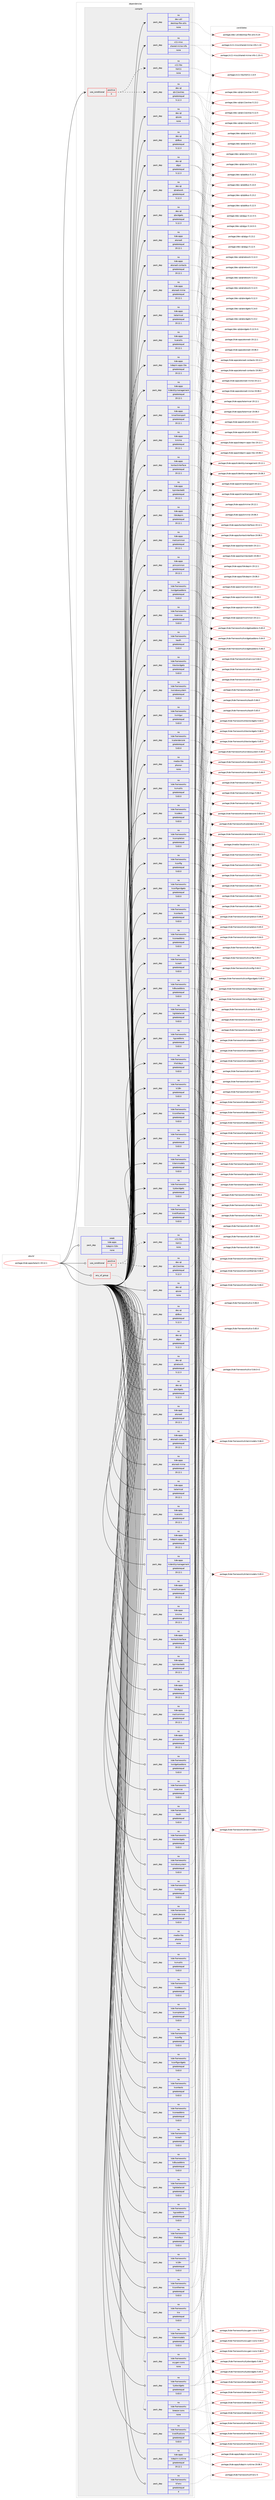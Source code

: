 digraph prolog {

# *************
# Graph options
# *************

newrank=true;
concentrate=true;
compound=true;
graph [rankdir=LR,fontname=Helvetica,fontsize=10,ranksep=1.5];#, ranksep=2.5, nodesep=0.2];
edge  [arrowhead=vee];
node  [fontname=Helvetica,fontsize=10];

# **********
# The ebuild
# **********

subgraph cluster_leftcol {
color=gray;
label=<<i>ebuild</i>>;
id [label="portage://kde-apps/kalarm-19.12.1", color=red, width=4, href="../kde-apps/kalarm-19.12.1.svg"];
}

# ****************
# The dependencies
# ****************

subgraph cluster_midcol {
color=gray;
label=<<i>dependencies</i>>;
subgraph cluster_compile {
fillcolor="#eeeeee";
style=filled;
label=<<i>compile</i>>;
subgraph cond56837 {
dependency266834 [label=<<TABLE BORDER="0" CELLBORDER="1" CELLSPACING="0" CELLPADDING="4"><TR><TD ROWSPAN="3" CELLPADDING="10">use_conditional</TD></TR><TR><TD>positive</TD></TR><TR><TD>X</TD></TR></TABLE>>, shape=none, color=red];
subgraph pack205814 {
dependency266835 [label=<<TABLE BORDER="0" CELLBORDER="1" CELLSPACING="0" CELLPADDING="4" WIDTH="220"><TR><TD ROWSPAN="6" CELLPADDING="30">pack_dep</TD></TR><TR><TD WIDTH="110">no</TD></TR><TR><TD>dev-qt</TD></TR><TR><TD>qtx11extras</TD></TR><TR><TD>greaterequal</TD></TR><TR><TD>5.12.3</TD></TR></TABLE>>, shape=none, color=blue];
}
dependency266834:e -> dependency266835:w [weight=20,style="dashed",arrowhead="vee"];
subgraph pack205815 {
dependency266836 [label=<<TABLE BORDER="0" CELLBORDER="1" CELLSPACING="0" CELLPADDING="4" WIDTH="220"><TR><TD ROWSPAN="6" CELLPADDING="30">pack_dep</TD></TR><TR><TD WIDTH="110">no</TD></TR><TR><TD>x11-libs</TD></TR><TR><TD>libX11</TD></TR><TR><TD>none</TD></TR><TR><TD></TD></TR></TABLE>>, shape=none, color=blue];
}
dependency266834:e -> dependency266836:w [weight=20,style="dashed",arrowhead="vee"];
}
id:e -> dependency266834:w [weight=20,style="solid",arrowhead="vee"];
subgraph pack205816 {
dependency266837 [label=<<TABLE BORDER="0" CELLBORDER="1" CELLSPACING="0" CELLPADDING="4" WIDTH="220"><TR><TD ROWSPAN="6" CELLPADDING="30">pack_dep</TD></TR><TR><TD WIDTH="110">no</TD></TR><TR><TD>dev-qt</TD></TR><TR><TD>qtcore</TD></TR><TR><TD>none</TD></TR><TR><TD></TD></TR></TABLE>>, shape=none, color=blue];
}
id:e -> dependency266837:w [weight=20,style="solid",arrowhead="vee"];
subgraph pack205817 {
dependency266838 [label=<<TABLE BORDER="0" CELLBORDER="1" CELLSPACING="0" CELLPADDING="4" WIDTH="220"><TR><TD ROWSPAN="6" CELLPADDING="30">pack_dep</TD></TR><TR><TD WIDTH="110">no</TD></TR><TR><TD>dev-qt</TD></TR><TR><TD>qtdbus</TD></TR><TR><TD>greaterequal</TD></TR><TR><TD>5.12.3</TD></TR></TABLE>>, shape=none, color=blue];
}
id:e -> dependency266838:w [weight=20,style="solid",arrowhead="vee"];
subgraph pack205818 {
dependency266839 [label=<<TABLE BORDER="0" CELLBORDER="1" CELLSPACING="0" CELLPADDING="4" WIDTH="220"><TR><TD ROWSPAN="6" CELLPADDING="30">pack_dep</TD></TR><TR><TD WIDTH="110">no</TD></TR><TR><TD>dev-qt</TD></TR><TR><TD>qtgui</TD></TR><TR><TD>greaterequal</TD></TR><TR><TD>5.12.3</TD></TR></TABLE>>, shape=none, color=blue];
}
id:e -> dependency266839:w [weight=20,style="solid",arrowhead="vee"];
subgraph pack205819 {
dependency266840 [label=<<TABLE BORDER="0" CELLBORDER="1" CELLSPACING="0" CELLPADDING="4" WIDTH="220"><TR><TD ROWSPAN="6" CELLPADDING="30">pack_dep</TD></TR><TR><TD WIDTH="110">no</TD></TR><TR><TD>dev-qt</TD></TR><TR><TD>qtnetwork</TD></TR><TR><TD>greaterequal</TD></TR><TR><TD>5.12.3</TD></TR></TABLE>>, shape=none, color=blue];
}
id:e -> dependency266840:w [weight=20,style="solid",arrowhead="vee"];
subgraph pack205820 {
dependency266841 [label=<<TABLE BORDER="0" CELLBORDER="1" CELLSPACING="0" CELLPADDING="4" WIDTH="220"><TR><TD ROWSPAN="6" CELLPADDING="30">pack_dep</TD></TR><TR><TD WIDTH="110">no</TD></TR><TR><TD>dev-qt</TD></TR><TR><TD>qtwidgets</TD></TR><TR><TD>greaterequal</TD></TR><TR><TD>5.12.3</TD></TR></TABLE>>, shape=none, color=blue];
}
id:e -> dependency266841:w [weight=20,style="solid",arrowhead="vee"];
subgraph pack205821 {
dependency266842 [label=<<TABLE BORDER="0" CELLBORDER="1" CELLSPACING="0" CELLPADDING="4" WIDTH="220"><TR><TD ROWSPAN="6" CELLPADDING="30">pack_dep</TD></TR><TR><TD WIDTH="110">no</TD></TR><TR><TD>dev-util</TD></TR><TR><TD>desktop-file-utils</TD></TR><TR><TD>none</TD></TR><TR><TD></TD></TR></TABLE>>, shape=none, color=blue];
}
id:e -> dependency266842:w [weight=20,style="solid",arrowhead="vee"];
subgraph pack205822 {
dependency266843 [label=<<TABLE BORDER="0" CELLBORDER="1" CELLSPACING="0" CELLPADDING="4" WIDTH="220"><TR><TD ROWSPAN="6" CELLPADDING="30">pack_dep</TD></TR><TR><TD WIDTH="110">no</TD></TR><TR><TD>kde-apps</TD></TR><TR><TD>akonadi</TD></TR><TR><TD>greaterequal</TD></TR><TR><TD>19.12.1</TD></TR></TABLE>>, shape=none, color=blue];
}
id:e -> dependency266843:w [weight=20,style="solid",arrowhead="vee"];
subgraph pack205823 {
dependency266844 [label=<<TABLE BORDER="0" CELLBORDER="1" CELLSPACING="0" CELLPADDING="4" WIDTH="220"><TR><TD ROWSPAN="6" CELLPADDING="30">pack_dep</TD></TR><TR><TD WIDTH="110">no</TD></TR><TR><TD>kde-apps</TD></TR><TR><TD>akonadi-contacts</TD></TR><TR><TD>greaterequal</TD></TR><TR><TD>19.12.1</TD></TR></TABLE>>, shape=none, color=blue];
}
id:e -> dependency266844:w [weight=20,style="solid",arrowhead="vee"];
subgraph pack205824 {
dependency266845 [label=<<TABLE BORDER="0" CELLBORDER="1" CELLSPACING="0" CELLPADDING="4" WIDTH="220"><TR><TD ROWSPAN="6" CELLPADDING="30">pack_dep</TD></TR><TR><TD WIDTH="110">no</TD></TR><TR><TD>kde-apps</TD></TR><TR><TD>akonadi-mime</TD></TR><TR><TD>greaterequal</TD></TR><TR><TD>19.12.1</TD></TR></TABLE>>, shape=none, color=blue];
}
id:e -> dependency266845:w [weight=20,style="solid",arrowhead="vee"];
subgraph pack205825 {
dependency266846 [label=<<TABLE BORDER="0" CELLBORDER="1" CELLSPACING="0" CELLPADDING="4" WIDTH="220"><TR><TD ROWSPAN="6" CELLPADDING="30">pack_dep</TD></TR><TR><TD WIDTH="110">no</TD></TR><TR><TD>kde-apps</TD></TR><TR><TD>kalarmcal</TD></TR><TR><TD>greaterequal</TD></TR><TR><TD>19.12.1</TD></TR></TABLE>>, shape=none, color=blue];
}
id:e -> dependency266846:w [weight=20,style="solid",arrowhead="vee"];
subgraph pack205826 {
dependency266847 [label=<<TABLE BORDER="0" CELLBORDER="1" CELLSPACING="0" CELLPADDING="4" WIDTH="220"><TR><TD ROWSPAN="6" CELLPADDING="30">pack_dep</TD></TR><TR><TD WIDTH="110">no</TD></TR><TR><TD>kde-apps</TD></TR><TR><TD>kcalutils</TD></TR><TR><TD>greaterequal</TD></TR><TR><TD>19.12.1</TD></TR></TABLE>>, shape=none, color=blue];
}
id:e -> dependency266847:w [weight=20,style="solid",arrowhead="vee"];
subgraph pack205827 {
dependency266848 [label=<<TABLE BORDER="0" CELLBORDER="1" CELLSPACING="0" CELLPADDING="4" WIDTH="220"><TR><TD ROWSPAN="6" CELLPADDING="30">pack_dep</TD></TR><TR><TD WIDTH="110">no</TD></TR><TR><TD>kde-apps</TD></TR><TR><TD>kdepim-apps-libs</TD></TR><TR><TD>greaterequal</TD></TR><TR><TD>19.12.1</TD></TR></TABLE>>, shape=none, color=blue];
}
id:e -> dependency266848:w [weight=20,style="solid",arrowhead="vee"];
subgraph pack205828 {
dependency266849 [label=<<TABLE BORDER="0" CELLBORDER="1" CELLSPACING="0" CELLPADDING="4" WIDTH="220"><TR><TD ROWSPAN="6" CELLPADDING="30">pack_dep</TD></TR><TR><TD WIDTH="110">no</TD></TR><TR><TD>kde-apps</TD></TR><TR><TD>kidentitymanagement</TD></TR><TR><TD>greaterequal</TD></TR><TR><TD>19.12.1</TD></TR></TABLE>>, shape=none, color=blue];
}
id:e -> dependency266849:w [weight=20,style="solid",arrowhead="vee"];
subgraph pack205829 {
dependency266850 [label=<<TABLE BORDER="0" CELLBORDER="1" CELLSPACING="0" CELLPADDING="4" WIDTH="220"><TR><TD ROWSPAN="6" CELLPADDING="30">pack_dep</TD></TR><TR><TD WIDTH="110">no</TD></TR><TR><TD>kde-apps</TD></TR><TR><TD>kmailtransport</TD></TR><TR><TD>greaterequal</TD></TR><TR><TD>19.12.1</TD></TR></TABLE>>, shape=none, color=blue];
}
id:e -> dependency266850:w [weight=20,style="solid",arrowhead="vee"];
subgraph pack205830 {
dependency266851 [label=<<TABLE BORDER="0" CELLBORDER="1" CELLSPACING="0" CELLPADDING="4" WIDTH="220"><TR><TD ROWSPAN="6" CELLPADDING="30">pack_dep</TD></TR><TR><TD WIDTH="110">no</TD></TR><TR><TD>kde-apps</TD></TR><TR><TD>kmime</TD></TR><TR><TD>greaterequal</TD></TR><TR><TD>19.12.1</TD></TR></TABLE>>, shape=none, color=blue];
}
id:e -> dependency266851:w [weight=20,style="solid",arrowhead="vee"];
subgraph pack205831 {
dependency266852 [label=<<TABLE BORDER="0" CELLBORDER="1" CELLSPACING="0" CELLPADDING="4" WIDTH="220"><TR><TD ROWSPAN="6" CELLPADDING="30">pack_dep</TD></TR><TR><TD WIDTH="110">no</TD></TR><TR><TD>kde-apps</TD></TR><TR><TD>kontactinterface</TD></TR><TR><TD>greaterequal</TD></TR><TR><TD>19.12.1</TD></TR></TABLE>>, shape=none, color=blue];
}
id:e -> dependency266852:w [weight=20,style="solid",arrowhead="vee"];
subgraph pack205832 {
dependency266853 [label=<<TABLE BORDER="0" CELLBORDER="1" CELLSPACING="0" CELLPADDING="4" WIDTH="220"><TR><TD ROWSPAN="6" CELLPADDING="30">pack_dep</TD></TR><TR><TD WIDTH="110">no</TD></TR><TR><TD>kde-apps</TD></TR><TR><TD>kpimtextedit</TD></TR><TR><TD>greaterequal</TD></TR><TR><TD>19.12.1</TD></TR></TABLE>>, shape=none, color=blue];
}
id:e -> dependency266853:w [weight=20,style="solid",arrowhead="vee"];
subgraph pack205833 {
dependency266854 [label=<<TABLE BORDER="0" CELLBORDER="1" CELLSPACING="0" CELLPADDING="4" WIDTH="220"><TR><TD ROWSPAN="6" CELLPADDING="30">pack_dep</TD></TR><TR><TD WIDTH="110">no</TD></TR><TR><TD>kde-apps</TD></TR><TR><TD>libkdepim</TD></TR><TR><TD>greaterequal</TD></TR><TR><TD>19.12.1</TD></TR></TABLE>>, shape=none, color=blue];
}
id:e -> dependency266854:w [weight=20,style="solid",arrowhead="vee"];
subgraph pack205834 {
dependency266855 [label=<<TABLE BORDER="0" CELLBORDER="1" CELLSPACING="0" CELLPADDING="4" WIDTH="220"><TR><TD ROWSPAN="6" CELLPADDING="30">pack_dep</TD></TR><TR><TD WIDTH="110">no</TD></TR><TR><TD>kde-apps</TD></TR><TR><TD>mailcommon</TD></TR><TR><TD>greaterequal</TD></TR><TR><TD>19.12.1</TD></TR></TABLE>>, shape=none, color=blue];
}
id:e -> dependency266855:w [weight=20,style="solid",arrowhead="vee"];
subgraph pack205835 {
dependency266856 [label=<<TABLE BORDER="0" CELLBORDER="1" CELLSPACING="0" CELLPADDING="4" WIDTH="220"><TR><TD ROWSPAN="6" CELLPADDING="30">pack_dep</TD></TR><TR><TD WIDTH="110">no</TD></TR><TR><TD>kde-apps</TD></TR><TR><TD>pimcommon</TD></TR><TR><TD>greaterequal</TD></TR><TR><TD>19.12.1</TD></TR></TABLE>>, shape=none, color=blue];
}
id:e -> dependency266856:w [weight=20,style="solid",arrowhead="vee"];
subgraph pack205836 {
dependency266857 [label=<<TABLE BORDER="0" CELLBORDER="1" CELLSPACING="0" CELLPADDING="4" WIDTH="220"><TR><TD ROWSPAN="6" CELLPADDING="30">pack_dep</TD></TR><TR><TD WIDTH="110">no</TD></TR><TR><TD>kde-frameworks</TD></TR><TR><TD>kauth</TD></TR><TR><TD>greaterequal</TD></TR><TR><TD>5.63.0</TD></TR></TABLE>>, shape=none, color=blue];
}
id:e -> dependency266857:w [weight=20,style="solid",arrowhead="vee"];
subgraph pack205837 {
dependency266858 [label=<<TABLE BORDER="0" CELLBORDER="1" CELLSPACING="0" CELLPADDING="4" WIDTH="220"><TR><TD ROWSPAN="6" CELLPADDING="30">pack_dep</TD></TR><TR><TD WIDTH="110">no</TD></TR><TR><TD>kde-frameworks</TD></TR><TR><TD>kcalendarcore</TD></TR><TR><TD>greaterequal</TD></TR><TR><TD>5.63.0</TD></TR></TABLE>>, shape=none, color=blue];
}
id:e -> dependency266858:w [weight=20,style="solid",arrowhead="vee"];
subgraph pack205838 {
dependency266859 [label=<<TABLE BORDER="0" CELLBORDER="1" CELLSPACING="0" CELLPADDING="4" WIDTH="220"><TR><TD ROWSPAN="6" CELLPADDING="30">pack_dep</TD></TR><TR><TD WIDTH="110">no</TD></TR><TR><TD>kde-frameworks</TD></TR><TR><TD>kcmutils</TD></TR><TR><TD>greaterequal</TD></TR><TR><TD>5.63.0</TD></TR></TABLE>>, shape=none, color=blue];
}
id:e -> dependency266859:w [weight=20,style="solid",arrowhead="vee"];
subgraph pack205839 {
dependency266860 [label=<<TABLE BORDER="0" CELLBORDER="1" CELLSPACING="0" CELLPADDING="4" WIDTH="220"><TR><TD ROWSPAN="6" CELLPADDING="30">pack_dep</TD></TR><TR><TD WIDTH="110">no</TD></TR><TR><TD>kde-frameworks</TD></TR><TR><TD>kcodecs</TD></TR><TR><TD>greaterequal</TD></TR><TR><TD>5.63.0</TD></TR></TABLE>>, shape=none, color=blue];
}
id:e -> dependency266860:w [weight=20,style="solid",arrowhead="vee"];
subgraph pack205840 {
dependency266861 [label=<<TABLE BORDER="0" CELLBORDER="1" CELLSPACING="0" CELLPADDING="4" WIDTH="220"><TR><TD ROWSPAN="6" CELLPADDING="30">pack_dep</TD></TR><TR><TD WIDTH="110">no</TD></TR><TR><TD>kde-frameworks</TD></TR><TR><TD>kcompletion</TD></TR><TR><TD>greaterequal</TD></TR><TR><TD>5.63.0</TD></TR></TABLE>>, shape=none, color=blue];
}
id:e -> dependency266861:w [weight=20,style="solid",arrowhead="vee"];
subgraph pack205841 {
dependency266862 [label=<<TABLE BORDER="0" CELLBORDER="1" CELLSPACING="0" CELLPADDING="4" WIDTH="220"><TR><TD ROWSPAN="6" CELLPADDING="30">pack_dep</TD></TR><TR><TD WIDTH="110">no</TD></TR><TR><TD>kde-frameworks</TD></TR><TR><TD>kconfig</TD></TR><TR><TD>greaterequal</TD></TR><TR><TD>5.63.0</TD></TR></TABLE>>, shape=none, color=blue];
}
id:e -> dependency266862:w [weight=20,style="solid",arrowhead="vee"];
subgraph pack205842 {
dependency266863 [label=<<TABLE BORDER="0" CELLBORDER="1" CELLSPACING="0" CELLPADDING="4" WIDTH="220"><TR><TD ROWSPAN="6" CELLPADDING="30">pack_dep</TD></TR><TR><TD WIDTH="110">no</TD></TR><TR><TD>kde-frameworks</TD></TR><TR><TD>kconfigwidgets</TD></TR><TR><TD>greaterequal</TD></TR><TR><TD>5.63.0</TD></TR></TABLE>>, shape=none, color=blue];
}
id:e -> dependency266863:w [weight=20,style="solid",arrowhead="vee"];
subgraph pack205843 {
dependency266864 [label=<<TABLE BORDER="0" CELLBORDER="1" CELLSPACING="0" CELLPADDING="4" WIDTH="220"><TR><TD ROWSPAN="6" CELLPADDING="30">pack_dep</TD></TR><TR><TD WIDTH="110">no</TD></TR><TR><TD>kde-frameworks</TD></TR><TR><TD>kcontacts</TD></TR><TR><TD>greaterequal</TD></TR><TR><TD>5.63.0</TD></TR></TABLE>>, shape=none, color=blue];
}
id:e -> dependency266864:w [weight=20,style="solid",arrowhead="vee"];
subgraph pack205844 {
dependency266865 [label=<<TABLE BORDER="0" CELLBORDER="1" CELLSPACING="0" CELLPADDING="4" WIDTH="220"><TR><TD ROWSPAN="6" CELLPADDING="30">pack_dep</TD></TR><TR><TD WIDTH="110">no</TD></TR><TR><TD>kde-frameworks</TD></TR><TR><TD>kcoreaddons</TD></TR><TR><TD>greaterequal</TD></TR><TR><TD>5.63.0</TD></TR></TABLE>>, shape=none, color=blue];
}
id:e -> dependency266865:w [weight=20,style="solid",arrowhead="vee"];
subgraph pack205845 {
dependency266866 [label=<<TABLE BORDER="0" CELLBORDER="1" CELLSPACING="0" CELLPADDING="4" WIDTH="220"><TR><TD ROWSPAN="6" CELLPADDING="30">pack_dep</TD></TR><TR><TD WIDTH="110">no</TD></TR><TR><TD>kde-frameworks</TD></TR><TR><TD>kcrash</TD></TR><TR><TD>greaterequal</TD></TR><TR><TD>5.63.0</TD></TR></TABLE>>, shape=none, color=blue];
}
id:e -> dependency266866:w [weight=20,style="solid",arrowhead="vee"];
subgraph pack205846 {
dependency266867 [label=<<TABLE BORDER="0" CELLBORDER="1" CELLSPACING="0" CELLPADDING="4" WIDTH="220"><TR><TD ROWSPAN="6" CELLPADDING="30">pack_dep</TD></TR><TR><TD WIDTH="110">no</TD></TR><TR><TD>kde-frameworks</TD></TR><TR><TD>kdbusaddons</TD></TR><TR><TD>greaterequal</TD></TR><TR><TD>5.63.0</TD></TR></TABLE>>, shape=none, color=blue];
}
id:e -> dependency266867:w [weight=20,style="solid",arrowhead="vee"];
subgraph pack205847 {
dependency266868 [label=<<TABLE BORDER="0" CELLBORDER="1" CELLSPACING="0" CELLPADDING="4" WIDTH="220"><TR><TD ROWSPAN="6" CELLPADDING="30">pack_dep</TD></TR><TR><TD WIDTH="110">no</TD></TR><TR><TD>kde-frameworks</TD></TR><TR><TD>kglobalaccel</TD></TR><TR><TD>greaterequal</TD></TR><TR><TD>5.63.0</TD></TR></TABLE>>, shape=none, color=blue];
}
id:e -> dependency266868:w [weight=20,style="solid",arrowhead="vee"];
subgraph pack205848 {
dependency266869 [label=<<TABLE BORDER="0" CELLBORDER="1" CELLSPACING="0" CELLPADDING="4" WIDTH="220"><TR><TD ROWSPAN="6" CELLPADDING="30">pack_dep</TD></TR><TR><TD WIDTH="110">no</TD></TR><TR><TD>kde-frameworks</TD></TR><TR><TD>kguiaddons</TD></TR><TR><TD>greaterequal</TD></TR><TR><TD>5.63.0</TD></TR></TABLE>>, shape=none, color=blue];
}
id:e -> dependency266869:w [weight=20,style="solid",arrowhead="vee"];
subgraph pack205849 {
dependency266870 [label=<<TABLE BORDER="0" CELLBORDER="1" CELLSPACING="0" CELLPADDING="4" WIDTH="220"><TR><TD ROWSPAN="6" CELLPADDING="30">pack_dep</TD></TR><TR><TD WIDTH="110">no</TD></TR><TR><TD>kde-frameworks</TD></TR><TR><TD>kholidays</TD></TR><TR><TD>greaterequal</TD></TR><TR><TD>5.63.0</TD></TR></TABLE>>, shape=none, color=blue];
}
id:e -> dependency266870:w [weight=20,style="solid",arrowhead="vee"];
subgraph pack205850 {
dependency266871 [label=<<TABLE BORDER="0" CELLBORDER="1" CELLSPACING="0" CELLPADDING="4" WIDTH="220"><TR><TD ROWSPAN="6" CELLPADDING="30">pack_dep</TD></TR><TR><TD WIDTH="110">no</TD></TR><TR><TD>kde-frameworks</TD></TR><TR><TD>ki18n</TD></TR><TR><TD>greaterequal</TD></TR><TR><TD>5.63.0</TD></TR></TABLE>>, shape=none, color=blue];
}
id:e -> dependency266871:w [weight=20,style="solid",arrowhead="vee"];
subgraph pack205851 {
dependency266872 [label=<<TABLE BORDER="0" CELLBORDER="1" CELLSPACING="0" CELLPADDING="4" WIDTH="220"><TR><TD ROWSPAN="6" CELLPADDING="30">pack_dep</TD></TR><TR><TD WIDTH="110">no</TD></TR><TR><TD>kde-frameworks</TD></TR><TR><TD>kiconthemes</TD></TR><TR><TD>greaterequal</TD></TR><TR><TD>5.63.0</TD></TR></TABLE>>, shape=none, color=blue];
}
id:e -> dependency266872:w [weight=20,style="solid",arrowhead="vee"];
subgraph pack205852 {
dependency266873 [label=<<TABLE BORDER="0" CELLBORDER="1" CELLSPACING="0" CELLPADDING="4" WIDTH="220"><TR><TD ROWSPAN="6" CELLPADDING="30">pack_dep</TD></TR><TR><TD WIDTH="110">no</TD></TR><TR><TD>kde-frameworks</TD></TR><TR><TD>kio</TD></TR><TR><TD>greaterequal</TD></TR><TR><TD>5.63.0</TD></TR></TABLE>>, shape=none, color=blue];
}
id:e -> dependency266873:w [weight=20,style="solid",arrowhead="vee"];
subgraph pack205853 {
dependency266874 [label=<<TABLE BORDER="0" CELLBORDER="1" CELLSPACING="0" CELLPADDING="4" WIDTH="220"><TR><TD ROWSPAN="6" CELLPADDING="30">pack_dep</TD></TR><TR><TD WIDTH="110">no</TD></TR><TR><TD>kde-frameworks</TD></TR><TR><TD>kitemmodels</TD></TR><TR><TD>greaterequal</TD></TR><TR><TD>5.63.0</TD></TR></TABLE>>, shape=none, color=blue];
}
id:e -> dependency266874:w [weight=20,style="solid",arrowhead="vee"];
subgraph pack205854 {
dependency266875 [label=<<TABLE BORDER="0" CELLBORDER="1" CELLSPACING="0" CELLPADDING="4" WIDTH="220"><TR><TD ROWSPAN="6" CELLPADDING="30">pack_dep</TD></TR><TR><TD WIDTH="110">no</TD></TR><TR><TD>kde-frameworks</TD></TR><TR><TD>kjobwidgets</TD></TR><TR><TD>greaterequal</TD></TR><TR><TD>5.63.0</TD></TR></TABLE>>, shape=none, color=blue];
}
id:e -> dependency266875:w [weight=20,style="solid",arrowhead="vee"];
subgraph pack205855 {
dependency266876 [label=<<TABLE BORDER="0" CELLBORDER="1" CELLSPACING="0" CELLPADDING="4" WIDTH="220"><TR><TD ROWSPAN="6" CELLPADDING="30">pack_dep</TD></TR><TR><TD WIDTH="110">no</TD></TR><TR><TD>kde-frameworks</TD></TR><TR><TD>knotifications</TD></TR><TR><TD>greaterequal</TD></TR><TR><TD>5.63.0</TD></TR></TABLE>>, shape=none, color=blue];
}
id:e -> dependency266876:w [weight=20,style="solid",arrowhead="vee"];
subgraph pack205856 {
dependency266877 [label=<<TABLE BORDER="0" CELLBORDER="1" CELLSPACING="0" CELLPADDING="4" WIDTH="220"><TR><TD ROWSPAN="6" CELLPADDING="30">pack_dep</TD></TR><TR><TD WIDTH="110">no</TD></TR><TR><TD>kde-frameworks</TD></TR><TR><TD>kservice</TD></TR><TR><TD>greaterequal</TD></TR><TR><TD>5.63.0</TD></TR></TABLE>>, shape=none, color=blue];
}
id:e -> dependency266877:w [weight=20,style="solid",arrowhead="vee"];
subgraph pack205857 {
dependency266878 [label=<<TABLE BORDER="0" CELLBORDER="1" CELLSPACING="0" CELLPADDING="4" WIDTH="220"><TR><TD ROWSPAN="6" CELLPADDING="30">pack_dep</TD></TR><TR><TD WIDTH="110">no</TD></TR><TR><TD>kde-frameworks</TD></TR><TR><TD>ktextwidgets</TD></TR><TR><TD>greaterequal</TD></TR><TR><TD>5.63.0</TD></TR></TABLE>>, shape=none, color=blue];
}
id:e -> dependency266878:w [weight=20,style="solid",arrowhead="vee"];
subgraph pack205858 {
dependency266879 [label=<<TABLE BORDER="0" CELLBORDER="1" CELLSPACING="0" CELLPADDING="4" WIDTH="220"><TR><TD ROWSPAN="6" CELLPADDING="30">pack_dep</TD></TR><TR><TD WIDTH="110">no</TD></TR><TR><TD>kde-frameworks</TD></TR><TR><TD>kwidgetsaddons</TD></TR><TR><TD>greaterequal</TD></TR><TR><TD>5.63.0</TD></TR></TABLE>>, shape=none, color=blue];
}
id:e -> dependency266879:w [weight=20,style="solid",arrowhead="vee"];
subgraph pack205859 {
dependency266880 [label=<<TABLE BORDER="0" CELLBORDER="1" CELLSPACING="0" CELLPADDING="4" WIDTH="220"><TR><TD ROWSPAN="6" CELLPADDING="30">pack_dep</TD></TR><TR><TD WIDTH="110">no</TD></TR><TR><TD>kde-frameworks</TD></TR><TR><TD>kwindowsystem</TD></TR><TR><TD>greaterequal</TD></TR><TR><TD>5.63.0</TD></TR></TABLE>>, shape=none, color=blue];
}
id:e -> dependency266880:w [weight=20,style="solid",arrowhead="vee"];
subgraph pack205860 {
dependency266881 [label=<<TABLE BORDER="0" CELLBORDER="1" CELLSPACING="0" CELLPADDING="4" WIDTH="220"><TR><TD ROWSPAN="6" CELLPADDING="30">pack_dep</TD></TR><TR><TD WIDTH="110">no</TD></TR><TR><TD>kde-frameworks</TD></TR><TR><TD>kxmlgui</TD></TR><TR><TD>greaterequal</TD></TR><TR><TD>5.63.0</TD></TR></TABLE>>, shape=none, color=blue];
}
id:e -> dependency266881:w [weight=20,style="solid",arrowhead="vee"];
subgraph pack205861 {
dependency266882 [label=<<TABLE BORDER="0" CELLBORDER="1" CELLSPACING="0" CELLPADDING="4" WIDTH="220"><TR><TD ROWSPAN="6" CELLPADDING="30">pack_dep</TD></TR><TR><TD WIDTH="110">no</TD></TR><TR><TD>media-libs</TD></TR><TR><TD>phonon</TD></TR><TR><TD>none</TD></TR><TR><TD></TD></TR></TABLE>>, shape=none, color=blue];
}
id:e -> dependency266882:w [weight=20,style="solid",arrowhead="vee"];
subgraph pack205862 {
dependency266883 [label=<<TABLE BORDER="0" CELLBORDER="1" CELLSPACING="0" CELLPADDING="4" WIDTH="220"><TR><TD ROWSPAN="6" CELLPADDING="30">pack_dep</TD></TR><TR><TD WIDTH="110">no</TD></TR><TR><TD>x11-misc</TD></TR><TR><TD>shared-mime-info</TD></TR><TR><TD>none</TD></TR><TR><TD></TD></TR></TABLE>>, shape=none, color=blue];
}
id:e -> dependency266883:w [weight=20,style="solid",arrowhead="vee"];
}
subgraph cluster_compileandrun {
fillcolor="#eeeeee";
style=filled;
label=<<i>compile and run</i>>;
}
subgraph cluster_run {
fillcolor="#eeeeee";
style=filled;
label=<<i>run</i>>;
subgraph any3998 {
dependency266884 [label=<<TABLE BORDER="0" CELLBORDER="1" CELLSPACING="0" CELLPADDING="4"><TR><TD CELLPADDING="10">any_of_group</TD></TR></TABLE>>, shape=none, color=red];subgraph pack205863 {
dependency266885 [label=<<TABLE BORDER="0" CELLBORDER="1" CELLSPACING="0" CELLPADDING="4" WIDTH="220"><TR><TD ROWSPAN="6" CELLPADDING="30">pack_dep</TD></TR><TR><TD WIDTH="110">no</TD></TR><TR><TD>kde-frameworks</TD></TR><TR><TD>breeze-icons</TD></TR><TR><TD>none</TD></TR><TR><TD></TD></TR></TABLE>>, shape=none, color=blue];
}
dependency266884:e -> dependency266885:w [weight=20,style="dotted",arrowhead="oinv"];
subgraph pack205864 {
dependency266886 [label=<<TABLE BORDER="0" CELLBORDER="1" CELLSPACING="0" CELLPADDING="4" WIDTH="220"><TR><TD ROWSPAN="6" CELLPADDING="30">pack_dep</TD></TR><TR><TD WIDTH="110">no</TD></TR><TR><TD>kde-frameworks</TD></TR><TR><TD>oxygen-icons</TD></TR><TR><TD>none</TD></TR><TR><TD></TD></TR></TABLE>>, shape=none, color=blue];
}
dependency266884:e -> dependency266886:w [weight=20,style="dotted",arrowhead="oinv"];
}
id:e -> dependency266884:w [weight=20,style="solid",arrowhead="odot"];
subgraph cond56838 {
dependency266887 [label=<<TABLE BORDER="0" CELLBORDER="1" CELLSPACING="0" CELLPADDING="4"><TR><TD ROWSPAN="3" CELLPADDING="10">use_conditional</TD></TR><TR><TD>positive</TD></TR><TR><TD>X</TD></TR></TABLE>>, shape=none, color=red];
subgraph pack205865 {
dependency266888 [label=<<TABLE BORDER="0" CELLBORDER="1" CELLSPACING="0" CELLPADDING="4" WIDTH="220"><TR><TD ROWSPAN="6" CELLPADDING="30">pack_dep</TD></TR><TR><TD WIDTH="110">no</TD></TR><TR><TD>dev-qt</TD></TR><TR><TD>qtx11extras</TD></TR><TR><TD>greaterequal</TD></TR><TR><TD>5.12.3</TD></TR></TABLE>>, shape=none, color=blue];
}
dependency266887:e -> dependency266888:w [weight=20,style="dashed",arrowhead="vee"];
subgraph pack205866 {
dependency266889 [label=<<TABLE BORDER="0" CELLBORDER="1" CELLSPACING="0" CELLPADDING="4" WIDTH="220"><TR><TD ROWSPAN="6" CELLPADDING="30">pack_dep</TD></TR><TR><TD WIDTH="110">no</TD></TR><TR><TD>x11-libs</TD></TR><TR><TD>libX11</TD></TR><TR><TD>none</TD></TR><TR><TD></TD></TR></TABLE>>, shape=none, color=blue];
}
dependency266887:e -> dependency266889:w [weight=20,style="dashed",arrowhead="vee"];
}
id:e -> dependency266887:w [weight=20,style="solid",arrowhead="odot"];
subgraph pack205867 {
dependency266890 [label=<<TABLE BORDER="0" CELLBORDER="1" CELLSPACING="0" CELLPADDING="4" WIDTH="220"><TR><TD ROWSPAN="6" CELLPADDING="30">pack_dep</TD></TR><TR><TD WIDTH="110">no</TD></TR><TR><TD>dev-qt</TD></TR><TR><TD>qtcore</TD></TR><TR><TD>none</TD></TR><TR><TD></TD></TR></TABLE>>, shape=none, color=blue];
}
id:e -> dependency266890:w [weight=20,style="solid",arrowhead="odot"];
subgraph pack205868 {
dependency266891 [label=<<TABLE BORDER="0" CELLBORDER="1" CELLSPACING="0" CELLPADDING="4" WIDTH="220"><TR><TD ROWSPAN="6" CELLPADDING="30">pack_dep</TD></TR><TR><TD WIDTH="110">no</TD></TR><TR><TD>dev-qt</TD></TR><TR><TD>qtdbus</TD></TR><TR><TD>greaterequal</TD></TR><TR><TD>5.12.3</TD></TR></TABLE>>, shape=none, color=blue];
}
id:e -> dependency266891:w [weight=20,style="solid",arrowhead="odot"];
subgraph pack205869 {
dependency266892 [label=<<TABLE BORDER="0" CELLBORDER="1" CELLSPACING="0" CELLPADDING="4" WIDTH="220"><TR><TD ROWSPAN="6" CELLPADDING="30">pack_dep</TD></TR><TR><TD WIDTH="110">no</TD></TR><TR><TD>dev-qt</TD></TR><TR><TD>qtgui</TD></TR><TR><TD>greaterequal</TD></TR><TR><TD>5.12.3</TD></TR></TABLE>>, shape=none, color=blue];
}
id:e -> dependency266892:w [weight=20,style="solid",arrowhead="odot"];
subgraph pack205870 {
dependency266893 [label=<<TABLE BORDER="0" CELLBORDER="1" CELLSPACING="0" CELLPADDING="4" WIDTH="220"><TR><TD ROWSPAN="6" CELLPADDING="30">pack_dep</TD></TR><TR><TD WIDTH="110">no</TD></TR><TR><TD>dev-qt</TD></TR><TR><TD>qtnetwork</TD></TR><TR><TD>greaterequal</TD></TR><TR><TD>5.12.3</TD></TR></TABLE>>, shape=none, color=blue];
}
id:e -> dependency266893:w [weight=20,style="solid",arrowhead="odot"];
subgraph pack205871 {
dependency266894 [label=<<TABLE BORDER="0" CELLBORDER="1" CELLSPACING="0" CELLPADDING="4" WIDTH="220"><TR><TD ROWSPAN="6" CELLPADDING="30">pack_dep</TD></TR><TR><TD WIDTH="110">no</TD></TR><TR><TD>dev-qt</TD></TR><TR><TD>qtwidgets</TD></TR><TR><TD>greaterequal</TD></TR><TR><TD>5.12.3</TD></TR></TABLE>>, shape=none, color=blue];
}
id:e -> dependency266894:w [weight=20,style="solid",arrowhead="odot"];
subgraph pack205872 {
dependency266895 [label=<<TABLE BORDER="0" CELLBORDER="1" CELLSPACING="0" CELLPADDING="4" WIDTH="220"><TR><TD ROWSPAN="6" CELLPADDING="30">pack_dep</TD></TR><TR><TD WIDTH="110">no</TD></TR><TR><TD>kde-apps</TD></TR><TR><TD>akonadi</TD></TR><TR><TD>greaterequal</TD></TR><TR><TD>19.12.1</TD></TR></TABLE>>, shape=none, color=blue];
}
id:e -> dependency266895:w [weight=20,style="solid",arrowhead="odot"];
subgraph pack205873 {
dependency266896 [label=<<TABLE BORDER="0" CELLBORDER="1" CELLSPACING="0" CELLPADDING="4" WIDTH="220"><TR><TD ROWSPAN="6" CELLPADDING="30">pack_dep</TD></TR><TR><TD WIDTH="110">no</TD></TR><TR><TD>kde-apps</TD></TR><TR><TD>akonadi-contacts</TD></TR><TR><TD>greaterequal</TD></TR><TR><TD>19.12.1</TD></TR></TABLE>>, shape=none, color=blue];
}
id:e -> dependency266896:w [weight=20,style="solid",arrowhead="odot"];
subgraph pack205874 {
dependency266897 [label=<<TABLE BORDER="0" CELLBORDER="1" CELLSPACING="0" CELLPADDING="4" WIDTH="220"><TR><TD ROWSPAN="6" CELLPADDING="30">pack_dep</TD></TR><TR><TD WIDTH="110">no</TD></TR><TR><TD>kde-apps</TD></TR><TR><TD>akonadi-mime</TD></TR><TR><TD>greaterequal</TD></TR><TR><TD>19.12.1</TD></TR></TABLE>>, shape=none, color=blue];
}
id:e -> dependency266897:w [weight=20,style="solid",arrowhead="odot"];
subgraph pack205875 {
dependency266898 [label=<<TABLE BORDER="0" CELLBORDER="1" CELLSPACING="0" CELLPADDING="4" WIDTH="220"><TR><TD ROWSPAN="6" CELLPADDING="30">pack_dep</TD></TR><TR><TD WIDTH="110">no</TD></TR><TR><TD>kde-apps</TD></TR><TR><TD>kalarmcal</TD></TR><TR><TD>greaterequal</TD></TR><TR><TD>19.12.1</TD></TR></TABLE>>, shape=none, color=blue];
}
id:e -> dependency266898:w [weight=20,style="solid",arrowhead="odot"];
subgraph pack205876 {
dependency266899 [label=<<TABLE BORDER="0" CELLBORDER="1" CELLSPACING="0" CELLPADDING="4" WIDTH="220"><TR><TD ROWSPAN="6" CELLPADDING="30">pack_dep</TD></TR><TR><TD WIDTH="110">no</TD></TR><TR><TD>kde-apps</TD></TR><TR><TD>kcalutils</TD></TR><TR><TD>greaterequal</TD></TR><TR><TD>19.12.1</TD></TR></TABLE>>, shape=none, color=blue];
}
id:e -> dependency266899:w [weight=20,style="solid",arrowhead="odot"];
subgraph pack205877 {
dependency266900 [label=<<TABLE BORDER="0" CELLBORDER="1" CELLSPACING="0" CELLPADDING="4" WIDTH="220"><TR><TD ROWSPAN="6" CELLPADDING="30">pack_dep</TD></TR><TR><TD WIDTH="110">no</TD></TR><TR><TD>kde-apps</TD></TR><TR><TD>kdepim-apps-libs</TD></TR><TR><TD>greaterequal</TD></TR><TR><TD>19.12.1</TD></TR></TABLE>>, shape=none, color=blue];
}
id:e -> dependency266900:w [weight=20,style="solid",arrowhead="odot"];
subgraph pack205878 {
dependency266901 [label=<<TABLE BORDER="0" CELLBORDER="1" CELLSPACING="0" CELLPADDING="4" WIDTH="220"><TR><TD ROWSPAN="6" CELLPADDING="30">pack_dep</TD></TR><TR><TD WIDTH="110">no</TD></TR><TR><TD>kde-apps</TD></TR><TR><TD>kdepim-runtime</TD></TR><TR><TD>greaterequal</TD></TR><TR><TD>19.12.1</TD></TR></TABLE>>, shape=none, color=blue];
}
id:e -> dependency266901:w [weight=20,style="solid",arrowhead="odot"];
subgraph pack205879 {
dependency266902 [label=<<TABLE BORDER="0" CELLBORDER="1" CELLSPACING="0" CELLPADDING="4" WIDTH="220"><TR><TD ROWSPAN="6" CELLPADDING="30">pack_dep</TD></TR><TR><TD WIDTH="110">no</TD></TR><TR><TD>kde-apps</TD></TR><TR><TD>kidentitymanagement</TD></TR><TR><TD>greaterequal</TD></TR><TR><TD>19.12.1</TD></TR></TABLE>>, shape=none, color=blue];
}
id:e -> dependency266902:w [weight=20,style="solid",arrowhead="odot"];
subgraph pack205880 {
dependency266903 [label=<<TABLE BORDER="0" CELLBORDER="1" CELLSPACING="0" CELLPADDING="4" WIDTH="220"><TR><TD ROWSPAN="6" CELLPADDING="30">pack_dep</TD></TR><TR><TD WIDTH="110">no</TD></TR><TR><TD>kde-apps</TD></TR><TR><TD>kmailtransport</TD></TR><TR><TD>greaterequal</TD></TR><TR><TD>19.12.1</TD></TR></TABLE>>, shape=none, color=blue];
}
id:e -> dependency266903:w [weight=20,style="solid",arrowhead="odot"];
subgraph pack205881 {
dependency266904 [label=<<TABLE BORDER="0" CELLBORDER="1" CELLSPACING="0" CELLPADDING="4" WIDTH="220"><TR><TD ROWSPAN="6" CELLPADDING="30">pack_dep</TD></TR><TR><TD WIDTH="110">no</TD></TR><TR><TD>kde-apps</TD></TR><TR><TD>kmime</TD></TR><TR><TD>greaterequal</TD></TR><TR><TD>19.12.1</TD></TR></TABLE>>, shape=none, color=blue];
}
id:e -> dependency266904:w [weight=20,style="solid",arrowhead="odot"];
subgraph pack205882 {
dependency266905 [label=<<TABLE BORDER="0" CELLBORDER="1" CELLSPACING="0" CELLPADDING="4" WIDTH="220"><TR><TD ROWSPAN="6" CELLPADDING="30">pack_dep</TD></TR><TR><TD WIDTH="110">no</TD></TR><TR><TD>kde-apps</TD></TR><TR><TD>kontactinterface</TD></TR><TR><TD>greaterequal</TD></TR><TR><TD>19.12.1</TD></TR></TABLE>>, shape=none, color=blue];
}
id:e -> dependency266905:w [weight=20,style="solid",arrowhead="odot"];
subgraph pack205883 {
dependency266906 [label=<<TABLE BORDER="0" CELLBORDER="1" CELLSPACING="0" CELLPADDING="4" WIDTH="220"><TR><TD ROWSPAN="6" CELLPADDING="30">pack_dep</TD></TR><TR><TD WIDTH="110">no</TD></TR><TR><TD>kde-apps</TD></TR><TR><TD>kpimtextedit</TD></TR><TR><TD>greaterequal</TD></TR><TR><TD>19.12.1</TD></TR></TABLE>>, shape=none, color=blue];
}
id:e -> dependency266906:w [weight=20,style="solid",arrowhead="odot"];
subgraph pack205884 {
dependency266907 [label=<<TABLE BORDER="0" CELLBORDER="1" CELLSPACING="0" CELLPADDING="4" WIDTH="220"><TR><TD ROWSPAN="6" CELLPADDING="30">pack_dep</TD></TR><TR><TD WIDTH="110">no</TD></TR><TR><TD>kde-apps</TD></TR><TR><TD>libkdepim</TD></TR><TR><TD>greaterequal</TD></TR><TR><TD>19.12.1</TD></TR></TABLE>>, shape=none, color=blue];
}
id:e -> dependency266907:w [weight=20,style="solid",arrowhead="odot"];
subgraph pack205885 {
dependency266908 [label=<<TABLE BORDER="0" CELLBORDER="1" CELLSPACING="0" CELLPADDING="4" WIDTH="220"><TR><TD ROWSPAN="6" CELLPADDING="30">pack_dep</TD></TR><TR><TD WIDTH="110">no</TD></TR><TR><TD>kde-apps</TD></TR><TR><TD>mailcommon</TD></TR><TR><TD>greaterequal</TD></TR><TR><TD>19.12.1</TD></TR></TABLE>>, shape=none, color=blue];
}
id:e -> dependency266908:w [weight=20,style="solid",arrowhead="odot"];
subgraph pack205886 {
dependency266909 [label=<<TABLE BORDER="0" CELLBORDER="1" CELLSPACING="0" CELLPADDING="4" WIDTH="220"><TR><TD ROWSPAN="6" CELLPADDING="30">pack_dep</TD></TR><TR><TD WIDTH="110">no</TD></TR><TR><TD>kde-apps</TD></TR><TR><TD>pimcommon</TD></TR><TR><TD>greaterequal</TD></TR><TR><TD>19.12.1</TD></TR></TABLE>>, shape=none, color=blue];
}
id:e -> dependency266909:w [weight=20,style="solid",arrowhead="odot"];
subgraph pack205887 {
dependency266910 [label=<<TABLE BORDER="0" CELLBORDER="1" CELLSPACING="0" CELLPADDING="4" WIDTH="220"><TR><TD ROWSPAN="6" CELLPADDING="30">pack_dep</TD></TR><TR><TD WIDTH="110">no</TD></TR><TR><TD>kde-frameworks</TD></TR><TR><TD>kauth</TD></TR><TR><TD>greaterequal</TD></TR><TR><TD>5.63.0</TD></TR></TABLE>>, shape=none, color=blue];
}
id:e -> dependency266910:w [weight=20,style="solid",arrowhead="odot"];
subgraph pack205888 {
dependency266911 [label=<<TABLE BORDER="0" CELLBORDER="1" CELLSPACING="0" CELLPADDING="4" WIDTH="220"><TR><TD ROWSPAN="6" CELLPADDING="30">pack_dep</TD></TR><TR><TD WIDTH="110">no</TD></TR><TR><TD>kde-frameworks</TD></TR><TR><TD>kcalendarcore</TD></TR><TR><TD>greaterequal</TD></TR><TR><TD>5.63.0</TD></TR></TABLE>>, shape=none, color=blue];
}
id:e -> dependency266911:w [weight=20,style="solid",arrowhead="odot"];
subgraph pack205889 {
dependency266912 [label=<<TABLE BORDER="0" CELLBORDER="1" CELLSPACING="0" CELLPADDING="4" WIDTH="220"><TR><TD ROWSPAN="6" CELLPADDING="30">pack_dep</TD></TR><TR><TD WIDTH="110">no</TD></TR><TR><TD>kde-frameworks</TD></TR><TR><TD>kcmutils</TD></TR><TR><TD>greaterequal</TD></TR><TR><TD>5.63.0</TD></TR></TABLE>>, shape=none, color=blue];
}
id:e -> dependency266912:w [weight=20,style="solid",arrowhead="odot"];
subgraph pack205890 {
dependency266913 [label=<<TABLE BORDER="0" CELLBORDER="1" CELLSPACING="0" CELLPADDING="4" WIDTH="220"><TR><TD ROWSPAN="6" CELLPADDING="30">pack_dep</TD></TR><TR><TD WIDTH="110">no</TD></TR><TR><TD>kde-frameworks</TD></TR><TR><TD>kcodecs</TD></TR><TR><TD>greaterequal</TD></TR><TR><TD>5.63.0</TD></TR></TABLE>>, shape=none, color=blue];
}
id:e -> dependency266913:w [weight=20,style="solid",arrowhead="odot"];
subgraph pack205891 {
dependency266914 [label=<<TABLE BORDER="0" CELLBORDER="1" CELLSPACING="0" CELLPADDING="4" WIDTH="220"><TR><TD ROWSPAN="6" CELLPADDING="30">pack_dep</TD></TR><TR><TD WIDTH="110">no</TD></TR><TR><TD>kde-frameworks</TD></TR><TR><TD>kcompletion</TD></TR><TR><TD>greaterequal</TD></TR><TR><TD>5.63.0</TD></TR></TABLE>>, shape=none, color=blue];
}
id:e -> dependency266914:w [weight=20,style="solid",arrowhead="odot"];
subgraph pack205892 {
dependency266915 [label=<<TABLE BORDER="0" CELLBORDER="1" CELLSPACING="0" CELLPADDING="4" WIDTH="220"><TR><TD ROWSPAN="6" CELLPADDING="30">pack_dep</TD></TR><TR><TD WIDTH="110">no</TD></TR><TR><TD>kde-frameworks</TD></TR><TR><TD>kconfig</TD></TR><TR><TD>greaterequal</TD></TR><TR><TD>5.63.0</TD></TR></TABLE>>, shape=none, color=blue];
}
id:e -> dependency266915:w [weight=20,style="solid",arrowhead="odot"];
subgraph pack205893 {
dependency266916 [label=<<TABLE BORDER="0" CELLBORDER="1" CELLSPACING="0" CELLPADDING="4" WIDTH="220"><TR><TD ROWSPAN="6" CELLPADDING="30">pack_dep</TD></TR><TR><TD WIDTH="110">no</TD></TR><TR><TD>kde-frameworks</TD></TR><TR><TD>kconfigwidgets</TD></TR><TR><TD>greaterequal</TD></TR><TR><TD>5.63.0</TD></TR></TABLE>>, shape=none, color=blue];
}
id:e -> dependency266916:w [weight=20,style="solid",arrowhead="odot"];
subgraph pack205894 {
dependency266917 [label=<<TABLE BORDER="0" CELLBORDER="1" CELLSPACING="0" CELLPADDING="4" WIDTH="220"><TR><TD ROWSPAN="6" CELLPADDING="30">pack_dep</TD></TR><TR><TD WIDTH="110">no</TD></TR><TR><TD>kde-frameworks</TD></TR><TR><TD>kcontacts</TD></TR><TR><TD>greaterequal</TD></TR><TR><TD>5.63.0</TD></TR></TABLE>>, shape=none, color=blue];
}
id:e -> dependency266917:w [weight=20,style="solid",arrowhead="odot"];
subgraph pack205895 {
dependency266918 [label=<<TABLE BORDER="0" CELLBORDER="1" CELLSPACING="0" CELLPADDING="4" WIDTH="220"><TR><TD ROWSPAN="6" CELLPADDING="30">pack_dep</TD></TR><TR><TD WIDTH="110">no</TD></TR><TR><TD>kde-frameworks</TD></TR><TR><TD>kcoreaddons</TD></TR><TR><TD>greaterequal</TD></TR><TR><TD>5.63.0</TD></TR></TABLE>>, shape=none, color=blue];
}
id:e -> dependency266918:w [weight=20,style="solid",arrowhead="odot"];
subgraph pack205896 {
dependency266919 [label=<<TABLE BORDER="0" CELLBORDER="1" CELLSPACING="0" CELLPADDING="4" WIDTH="220"><TR><TD ROWSPAN="6" CELLPADDING="30">pack_dep</TD></TR><TR><TD WIDTH="110">no</TD></TR><TR><TD>kde-frameworks</TD></TR><TR><TD>kcrash</TD></TR><TR><TD>greaterequal</TD></TR><TR><TD>5.63.0</TD></TR></TABLE>>, shape=none, color=blue];
}
id:e -> dependency266919:w [weight=20,style="solid",arrowhead="odot"];
subgraph pack205897 {
dependency266920 [label=<<TABLE BORDER="0" CELLBORDER="1" CELLSPACING="0" CELLPADDING="4" WIDTH="220"><TR><TD ROWSPAN="6" CELLPADDING="30">pack_dep</TD></TR><TR><TD WIDTH="110">no</TD></TR><TR><TD>kde-frameworks</TD></TR><TR><TD>kdbusaddons</TD></TR><TR><TD>greaterequal</TD></TR><TR><TD>5.63.0</TD></TR></TABLE>>, shape=none, color=blue];
}
id:e -> dependency266920:w [weight=20,style="solid",arrowhead="odot"];
subgraph pack205898 {
dependency266921 [label=<<TABLE BORDER="0" CELLBORDER="1" CELLSPACING="0" CELLPADDING="4" WIDTH="220"><TR><TD ROWSPAN="6" CELLPADDING="30">pack_dep</TD></TR><TR><TD WIDTH="110">no</TD></TR><TR><TD>kde-frameworks</TD></TR><TR><TD>kf-env</TD></TR><TR><TD>greaterequal</TD></TR><TR><TD>4</TD></TR></TABLE>>, shape=none, color=blue];
}
id:e -> dependency266921:w [weight=20,style="solid",arrowhead="odot"];
subgraph pack205899 {
dependency266922 [label=<<TABLE BORDER="0" CELLBORDER="1" CELLSPACING="0" CELLPADDING="4" WIDTH="220"><TR><TD ROWSPAN="6" CELLPADDING="30">pack_dep</TD></TR><TR><TD WIDTH="110">no</TD></TR><TR><TD>kde-frameworks</TD></TR><TR><TD>kglobalaccel</TD></TR><TR><TD>greaterequal</TD></TR><TR><TD>5.63.0</TD></TR></TABLE>>, shape=none, color=blue];
}
id:e -> dependency266922:w [weight=20,style="solid",arrowhead="odot"];
subgraph pack205900 {
dependency266923 [label=<<TABLE BORDER="0" CELLBORDER="1" CELLSPACING="0" CELLPADDING="4" WIDTH="220"><TR><TD ROWSPAN="6" CELLPADDING="30">pack_dep</TD></TR><TR><TD WIDTH="110">no</TD></TR><TR><TD>kde-frameworks</TD></TR><TR><TD>kguiaddons</TD></TR><TR><TD>greaterequal</TD></TR><TR><TD>5.63.0</TD></TR></TABLE>>, shape=none, color=blue];
}
id:e -> dependency266923:w [weight=20,style="solid",arrowhead="odot"];
subgraph pack205901 {
dependency266924 [label=<<TABLE BORDER="0" CELLBORDER="1" CELLSPACING="0" CELLPADDING="4" WIDTH="220"><TR><TD ROWSPAN="6" CELLPADDING="30">pack_dep</TD></TR><TR><TD WIDTH="110">no</TD></TR><TR><TD>kde-frameworks</TD></TR><TR><TD>kholidays</TD></TR><TR><TD>greaterequal</TD></TR><TR><TD>5.63.0</TD></TR></TABLE>>, shape=none, color=blue];
}
id:e -> dependency266924:w [weight=20,style="solid",arrowhead="odot"];
subgraph pack205902 {
dependency266925 [label=<<TABLE BORDER="0" CELLBORDER="1" CELLSPACING="0" CELLPADDING="4" WIDTH="220"><TR><TD ROWSPAN="6" CELLPADDING="30">pack_dep</TD></TR><TR><TD WIDTH="110">no</TD></TR><TR><TD>kde-frameworks</TD></TR><TR><TD>ki18n</TD></TR><TR><TD>greaterequal</TD></TR><TR><TD>5.63.0</TD></TR></TABLE>>, shape=none, color=blue];
}
id:e -> dependency266925:w [weight=20,style="solid",arrowhead="odot"];
subgraph pack205903 {
dependency266926 [label=<<TABLE BORDER="0" CELLBORDER="1" CELLSPACING="0" CELLPADDING="4" WIDTH="220"><TR><TD ROWSPAN="6" CELLPADDING="30">pack_dep</TD></TR><TR><TD WIDTH="110">no</TD></TR><TR><TD>kde-frameworks</TD></TR><TR><TD>kiconthemes</TD></TR><TR><TD>greaterequal</TD></TR><TR><TD>5.63.0</TD></TR></TABLE>>, shape=none, color=blue];
}
id:e -> dependency266926:w [weight=20,style="solid",arrowhead="odot"];
subgraph pack205904 {
dependency266927 [label=<<TABLE BORDER="0" CELLBORDER="1" CELLSPACING="0" CELLPADDING="4" WIDTH="220"><TR><TD ROWSPAN="6" CELLPADDING="30">pack_dep</TD></TR><TR><TD WIDTH="110">no</TD></TR><TR><TD>kde-frameworks</TD></TR><TR><TD>kio</TD></TR><TR><TD>greaterequal</TD></TR><TR><TD>5.63.0</TD></TR></TABLE>>, shape=none, color=blue];
}
id:e -> dependency266927:w [weight=20,style="solid",arrowhead="odot"];
subgraph pack205905 {
dependency266928 [label=<<TABLE BORDER="0" CELLBORDER="1" CELLSPACING="0" CELLPADDING="4" WIDTH="220"><TR><TD ROWSPAN="6" CELLPADDING="30">pack_dep</TD></TR><TR><TD WIDTH="110">no</TD></TR><TR><TD>kde-frameworks</TD></TR><TR><TD>kitemmodels</TD></TR><TR><TD>greaterequal</TD></TR><TR><TD>5.63.0</TD></TR></TABLE>>, shape=none, color=blue];
}
id:e -> dependency266928:w [weight=20,style="solid",arrowhead="odot"];
subgraph pack205906 {
dependency266929 [label=<<TABLE BORDER="0" CELLBORDER="1" CELLSPACING="0" CELLPADDING="4" WIDTH="220"><TR><TD ROWSPAN="6" CELLPADDING="30">pack_dep</TD></TR><TR><TD WIDTH="110">no</TD></TR><TR><TD>kde-frameworks</TD></TR><TR><TD>kjobwidgets</TD></TR><TR><TD>greaterequal</TD></TR><TR><TD>5.63.0</TD></TR></TABLE>>, shape=none, color=blue];
}
id:e -> dependency266929:w [weight=20,style="solid",arrowhead="odot"];
subgraph pack205907 {
dependency266930 [label=<<TABLE BORDER="0" CELLBORDER="1" CELLSPACING="0" CELLPADDING="4" WIDTH="220"><TR><TD ROWSPAN="6" CELLPADDING="30">pack_dep</TD></TR><TR><TD WIDTH="110">no</TD></TR><TR><TD>kde-frameworks</TD></TR><TR><TD>knotifications</TD></TR><TR><TD>greaterequal</TD></TR><TR><TD>5.63.0</TD></TR></TABLE>>, shape=none, color=blue];
}
id:e -> dependency266930:w [weight=20,style="solid",arrowhead="odot"];
subgraph pack205908 {
dependency266931 [label=<<TABLE BORDER="0" CELLBORDER="1" CELLSPACING="0" CELLPADDING="4" WIDTH="220"><TR><TD ROWSPAN="6" CELLPADDING="30">pack_dep</TD></TR><TR><TD WIDTH="110">no</TD></TR><TR><TD>kde-frameworks</TD></TR><TR><TD>kservice</TD></TR><TR><TD>greaterequal</TD></TR><TR><TD>5.63.0</TD></TR></TABLE>>, shape=none, color=blue];
}
id:e -> dependency266931:w [weight=20,style="solid",arrowhead="odot"];
subgraph pack205909 {
dependency266932 [label=<<TABLE BORDER="0" CELLBORDER="1" CELLSPACING="0" CELLPADDING="4" WIDTH="220"><TR><TD ROWSPAN="6" CELLPADDING="30">pack_dep</TD></TR><TR><TD WIDTH="110">no</TD></TR><TR><TD>kde-frameworks</TD></TR><TR><TD>ktextwidgets</TD></TR><TR><TD>greaterequal</TD></TR><TR><TD>5.63.0</TD></TR></TABLE>>, shape=none, color=blue];
}
id:e -> dependency266932:w [weight=20,style="solid",arrowhead="odot"];
subgraph pack205910 {
dependency266933 [label=<<TABLE BORDER="0" CELLBORDER="1" CELLSPACING="0" CELLPADDING="4" WIDTH="220"><TR><TD ROWSPAN="6" CELLPADDING="30">pack_dep</TD></TR><TR><TD WIDTH="110">no</TD></TR><TR><TD>kde-frameworks</TD></TR><TR><TD>kwidgetsaddons</TD></TR><TR><TD>greaterequal</TD></TR><TR><TD>5.63.0</TD></TR></TABLE>>, shape=none, color=blue];
}
id:e -> dependency266933:w [weight=20,style="solid",arrowhead="odot"];
subgraph pack205911 {
dependency266934 [label=<<TABLE BORDER="0" CELLBORDER="1" CELLSPACING="0" CELLPADDING="4" WIDTH="220"><TR><TD ROWSPAN="6" CELLPADDING="30">pack_dep</TD></TR><TR><TD WIDTH="110">no</TD></TR><TR><TD>kde-frameworks</TD></TR><TR><TD>kwindowsystem</TD></TR><TR><TD>greaterequal</TD></TR><TR><TD>5.63.0</TD></TR></TABLE>>, shape=none, color=blue];
}
id:e -> dependency266934:w [weight=20,style="solid",arrowhead="odot"];
subgraph pack205912 {
dependency266935 [label=<<TABLE BORDER="0" CELLBORDER="1" CELLSPACING="0" CELLPADDING="4" WIDTH="220"><TR><TD ROWSPAN="6" CELLPADDING="30">pack_dep</TD></TR><TR><TD WIDTH="110">no</TD></TR><TR><TD>kde-frameworks</TD></TR><TR><TD>kxmlgui</TD></TR><TR><TD>greaterequal</TD></TR><TR><TD>5.63.0</TD></TR></TABLE>>, shape=none, color=blue];
}
id:e -> dependency266935:w [weight=20,style="solid",arrowhead="odot"];
subgraph pack205913 {
dependency266936 [label=<<TABLE BORDER="0" CELLBORDER="1" CELLSPACING="0" CELLPADDING="4" WIDTH="220"><TR><TD ROWSPAN="6" CELLPADDING="30">pack_dep</TD></TR><TR><TD WIDTH="110">no</TD></TR><TR><TD>media-libs</TD></TR><TR><TD>phonon</TD></TR><TR><TD>none</TD></TR><TR><TD></TD></TR></TABLE>>, shape=none, color=blue];
}
id:e -> dependency266936:w [weight=20,style="solid",arrowhead="odot"];
subgraph pack205914 {
dependency266937 [label=<<TABLE BORDER="0" CELLBORDER="1" CELLSPACING="0" CELLPADDING="4" WIDTH="220"><TR><TD ROWSPAN="6" CELLPADDING="30">pack_dep</TD></TR><TR><TD WIDTH="110">weak</TD></TR><TR><TD>kde-apps</TD></TR><TR><TD>kdepim-l10n</TD></TR><TR><TD>none</TD></TR><TR><TD></TD></TR></TABLE>>, shape=none, color=blue];
}
id:e -> dependency266937:w [weight=20,style="solid",arrowhead="odot"];
}
}

# **************
# The candidates
# **************

subgraph cluster_choices {
rank=same;
color=gray;
label=<<i>candidates</i>>;

subgraph choice205814 {
color=black;
nodesep=1;
choice100101118451131164711311612049491011201161149711545534649524648 [label="portage://dev-qt/qtx11extras-5.14.0", color=red, width=4,href="../dev-qt/qtx11extras-5.14.0.svg"];
choice100101118451131164711311612049491011201161149711545534649514650 [label="portage://dev-qt/qtx11extras-5.13.2", color=red, width=4,href="../dev-qt/qtx11extras-5.13.2.svg"];
choice100101118451131164711311612049491011201161149711545534649504653 [label="portage://dev-qt/qtx11extras-5.12.5", color=red, width=4,href="../dev-qt/qtx11extras-5.12.5.svg"];
choice100101118451131164711311612049491011201161149711545534649504651 [label="portage://dev-qt/qtx11extras-5.12.3", color=red, width=4,href="../dev-qt/qtx11extras-5.12.3.svg"];
dependency266835:e -> choice100101118451131164711311612049491011201161149711545534649524648:w [style=dotted,weight="100"];
dependency266835:e -> choice100101118451131164711311612049491011201161149711545534649514650:w [style=dotted,weight="100"];
dependency266835:e -> choice100101118451131164711311612049491011201161149711545534649504653:w [style=dotted,weight="100"];
dependency266835:e -> choice100101118451131164711311612049491011201161149711545534649504651:w [style=dotted,weight="100"];
}
subgraph choice205815 {
color=black;
nodesep=1;
choice120494945108105981154710810598884949454946544657 [label="portage://x11-libs/libX11-1.6.9", color=red, width=4,href="../x11-libs/libX11-1.6.9.svg"];
dependency266836:e -> choice120494945108105981154710810598884949454946544657:w [style=dotted,weight="100"];
}
subgraph choice205816 {
color=black;
nodesep=1;
choice10010111845113116471131169911111410145534649524648 [label="portage://dev-qt/qtcore-5.14.0", color=red, width=4,href="../dev-qt/qtcore-5.14.0.svg"];
choice100101118451131164711311699111114101455346495146504511449 [label="portage://dev-qt/qtcore-5.13.2-r1", color=red, width=4,href="../dev-qt/qtcore-5.13.2-r1.svg"];
choice100101118451131164711311699111114101455346495046534511449 [label="portage://dev-qt/qtcore-5.12.5-r1", color=red, width=4,href="../dev-qt/qtcore-5.12.5-r1.svg"];
choice10010111845113116471131169911111410145534649504651 [label="portage://dev-qt/qtcore-5.12.3", color=red, width=4,href="../dev-qt/qtcore-5.12.3.svg"];
dependency266837:e -> choice10010111845113116471131169911111410145534649524648:w [style=dotted,weight="100"];
dependency266837:e -> choice100101118451131164711311699111114101455346495146504511449:w [style=dotted,weight="100"];
dependency266837:e -> choice100101118451131164711311699111114101455346495046534511449:w [style=dotted,weight="100"];
dependency266837:e -> choice10010111845113116471131169911111410145534649504651:w [style=dotted,weight="100"];
}
subgraph choice205817 {
color=black;
nodesep=1;
choice10010111845113116471131161009811711545534649524648 [label="portage://dev-qt/qtdbus-5.14.0", color=red, width=4,href="../dev-qt/qtdbus-5.14.0.svg"];
choice10010111845113116471131161009811711545534649514650 [label="portage://dev-qt/qtdbus-5.13.2", color=red, width=4,href="../dev-qt/qtdbus-5.13.2.svg"];
choice10010111845113116471131161009811711545534649504653 [label="portage://dev-qt/qtdbus-5.12.5", color=red, width=4,href="../dev-qt/qtdbus-5.12.5.svg"];
choice10010111845113116471131161009811711545534649504651 [label="portage://dev-qt/qtdbus-5.12.3", color=red, width=4,href="../dev-qt/qtdbus-5.12.3.svg"];
dependency266838:e -> choice10010111845113116471131161009811711545534649524648:w [style=dotted,weight="100"];
dependency266838:e -> choice10010111845113116471131161009811711545534649514650:w [style=dotted,weight="100"];
dependency266838:e -> choice10010111845113116471131161009811711545534649504653:w [style=dotted,weight="100"];
dependency266838:e -> choice10010111845113116471131161009811711545534649504651:w [style=dotted,weight="100"];
}
subgraph choice205818 {
color=black;
nodesep=1;
choice1001011184511311647113116103117105455346495246484511449 [label="portage://dev-qt/qtgui-5.14.0-r1", color=red, width=4,href="../dev-qt/qtgui-5.14.0-r1.svg"];
choice100101118451131164711311610311710545534649514650 [label="portage://dev-qt/qtgui-5.13.2", color=red, width=4,href="../dev-qt/qtgui-5.13.2.svg"];
choice100101118451131164711311610311710545534649504653 [label="portage://dev-qt/qtgui-5.12.5", color=red, width=4,href="../dev-qt/qtgui-5.12.5.svg"];
choice1001011184511311647113116103117105455346495046514511449 [label="portage://dev-qt/qtgui-5.12.3-r1", color=red, width=4,href="../dev-qt/qtgui-5.12.3-r1.svg"];
dependency266839:e -> choice1001011184511311647113116103117105455346495246484511449:w [style=dotted,weight="100"];
dependency266839:e -> choice100101118451131164711311610311710545534649514650:w [style=dotted,weight="100"];
dependency266839:e -> choice100101118451131164711311610311710545534649504653:w [style=dotted,weight="100"];
dependency266839:e -> choice1001011184511311647113116103117105455346495046514511449:w [style=dotted,weight="100"];
}
subgraph choice205819 {
color=black;
nodesep=1;
choice100101118451131164711311611010111611911111410745534649524648 [label="portage://dev-qt/qtnetwork-5.14.0", color=red, width=4,href="../dev-qt/qtnetwork-5.14.0.svg"];
choice100101118451131164711311611010111611911111410745534649514650 [label="portage://dev-qt/qtnetwork-5.13.2", color=red, width=4,href="../dev-qt/qtnetwork-5.13.2.svg"];
choice100101118451131164711311611010111611911111410745534649504653 [label="portage://dev-qt/qtnetwork-5.12.5", color=red, width=4,href="../dev-qt/qtnetwork-5.12.5.svg"];
choice100101118451131164711311611010111611911111410745534649504651 [label="portage://dev-qt/qtnetwork-5.12.3", color=red, width=4,href="../dev-qt/qtnetwork-5.12.3.svg"];
dependency266840:e -> choice100101118451131164711311611010111611911111410745534649524648:w [style=dotted,weight="100"];
dependency266840:e -> choice100101118451131164711311611010111611911111410745534649514650:w [style=dotted,weight="100"];
dependency266840:e -> choice100101118451131164711311611010111611911111410745534649504653:w [style=dotted,weight="100"];
dependency266840:e -> choice100101118451131164711311611010111611911111410745534649504651:w [style=dotted,weight="100"];
}
subgraph choice205820 {
color=black;
nodesep=1;
choice100101118451131164711311611910510010310111611545534649524648 [label="portage://dev-qt/qtwidgets-5.14.0", color=red, width=4,href="../dev-qt/qtwidgets-5.14.0.svg"];
choice100101118451131164711311611910510010310111611545534649514650 [label="portage://dev-qt/qtwidgets-5.13.2", color=red, width=4,href="../dev-qt/qtwidgets-5.13.2.svg"];
choice1001011184511311647113116119105100103101116115455346495046534511449 [label="portage://dev-qt/qtwidgets-5.12.5-r1", color=red, width=4,href="../dev-qt/qtwidgets-5.12.5-r1.svg"];
choice100101118451131164711311611910510010310111611545534649504651 [label="portage://dev-qt/qtwidgets-5.12.3", color=red, width=4,href="../dev-qt/qtwidgets-5.12.3.svg"];
dependency266841:e -> choice100101118451131164711311611910510010310111611545534649524648:w [style=dotted,weight="100"];
dependency266841:e -> choice100101118451131164711311611910510010310111611545534649514650:w [style=dotted,weight="100"];
dependency266841:e -> choice1001011184511311647113116119105100103101116115455346495046534511449:w [style=dotted,weight="100"];
dependency266841:e -> choice100101118451131164711311611910510010310111611545534649504651:w [style=dotted,weight="100"];
}
subgraph choice205821 {
color=black;
nodesep=1;
choice100101118451171161051084710010111510711611111245102105108101451171161051081154548465052 [label="portage://dev-util/desktop-file-utils-0.24", color=red, width=4,href="../dev-util/desktop-file-utils-0.24.svg"];
dependency266842:e -> choice100101118451171161051084710010111510711611111245102105108101451171161051081154548465052:w [style=dotted,weight="100"];
}
subgraph choice205822 {
color=black;
nodesep=1;
choice10710010145971121121154797107111110971001054549574649504649 [label="portage://kde-apps/akonadi-19.12.1", color=red, width=4,href="../kde-apps/akonadi-19.12.1.svg"];
choice10710010145971121121154797107111110971001054549574648564651 [label="portage://kde-apps/akonadi-19.08.3", color=red, width=4,href="../kde-apps/akonadi-19.08.3.svg"];
dependency266843:e -> choice10710010145971121121154797107111110971001054549574649504649:w [style=dotted,weight="100"];
dependency266843:e -> choice10710010145971121121154797107111110971001054549574648564651:w [style=dotted,weight="100"];
}
subgraph choice205823 {
color=black;
nodesep=1;
choice1071001014597112112115479710711111097100105459911111011697991161154549574649504649 [label="portage://kde-apps/akonadi-contacts-19.12.1", color=red, width=4,href="../kde-apps/akonadi-contacts-19.12.1.svg"];
choice1071001014597112112115479710711111097100105459911111011697991161154549574648564651 [label="portage://kde-apps/akonadi-contacts-19.08.3", color=red, width=4,href="../kde-apps/akonadi-contacts-19.08.3.svg"];
dependency266844:e -> choice1071001014597112112115479710711111097100105459911111011697991161154549574649504649:w [style=dotted,weight="100"];
dependency266844:e -> choice1071001014597112112115479710711111097100105459911111011697991161154549574648564651:w [style=dotted,weight="100"];
}
subgraph choice205824 {
color=black;
nodesep=1;
choice1071001014597112112115479710711111097100105451091051091014549574649504649 [label="portage://kde-apps/akonadi-mime-19.12.1", color=red, width=4,href="../kde-apps/akonadi-mime-19.12.1.svg"];
choice1071001014597112112115479710711111097100105451091051091014549574648564651 [label="portage://kde-apps/akonadi-mime-19.08.3", color=red, width=4,href="../kde-apps/akonadi-mime-19.08.3.svg"];
dependency266845:e -> choice1071001014597112112115479710711111097100105451091051091014549574649504649:w [style=dotted,weight="100"];
dependency266845:e -> choice1071001014597112112115479710711111097100105451091051091014549574648564651:w [style=dotted,weight="100"];
}
subgraph choice205825 {
color=black;
nodesep=1;
choice107100101459711211211547107971089711410999971084549574649504649 [label="portage://kde-apps/kalarmcal-19.12.1", color=red, width=4,href="../kde-apps/kalarmcal-19.12.1.svg"];
choice107100101459711211211547107971089711410999971084549574648564651 [label="portage://kde-apps/kalarmcal-19.08.3", color=red, width=4,href="../kde-apps/kalarmcal-19.08.3.svg"];
dependency266846:e -> choice107100101459711211211547107971089711410999971084549574649504649:w [style=dotted,weight="100"];
dependency266846:e -> choice107100101459711211211547107971089711410999971084549574648564651:w [style=dotted,weight="100"];
}
subgraph choice205826 {
color=black;
nodesep=1;
choice10710010145971121121154710799971081171161051081154549574649504649 [label="portage://kde-apps/kcalutils-19.12.1", color=red, width=4,href="../kde-apps/kcalutils-19.12.1.svg"];
choice10710010145971121121154710799971081171161051081154549574648564651 [label="portage://kde-apps/kcalutils-19.08.3", color=red, width=4,href="../kde-apps/kcalutils-19.08.3.svg"];
dependency266847:e -> choice10710010145971121121154710799971081171161051081154549574649504649:w [style=dotted,weight="100"];
dependency266847:e -> choice10710010145971121121154710799971081171161051081154549574648564651:w [style=dotted,weight="100"];
}
subgraph choice205827 {
color=black;
nodesep=1;
choice107100101459711211211547107100101112105109459711211211545108105981154549574649504649 [label="portage://kde-apps/kdepim-apps-libs-19.12.1", color=red, width=4,href="../kde-apps/kdepim-apps-libs-19.12.1.svg"];
choice107100101459711211211547107100101112105109459711211211545108105981154549574648564651 [label="portage://kde-apps/kdepim-apps-libs-19.08.3", color=red, width=4,href="../kde-apps/kdepim-apps-libs-19.08.3.svg"];
dependency266848:e -> choice107100101459711211211547107100101112105109459711211211545108105981154549574649504649:w [style=dotted,weight="100"];
dependency266848:e -> choice107100101459711211211547107100101112105109459711211211545108105981154549574648564651:w [style=dotted,weight="100"];
}
subgraph choice205828 {
color=black;
nodesep=1;
choice10710010145971121121154710710510010111011610511612110997110971031011091011101164549574649504649 [label="portage://kde-apps/kidentitymanagement-19.12.1", color=red, width=4,href="../kde-apps/kidentitymanagement-19.12.1.svg"];
choice10710010145971121121154710710510010111011610511612110997110971031011091011101164549574648564651 [label="portage://kde-apps/kidentitymanagement-19.08.3", color=red, width=4,href="../kde-apps/kidentitymanagement-19.08.3.svg"];
dependency266849:e -> choice10710010145971121121154710710510010111011610511612110997110971031011091011101164549574649504649:w [style=dotted,weight="100"];
dependency266849:e -> choice10710010145971121121154710710510010111011610511612110997110971031011091011101164549574648564651:w [style=dotted,weight="100"];
}
subgraph choice205829 {
color=black;
nodesep=1;
choice10710010145971121121154710710997105108116114971101151121111141164549574649504649 [label="portage://kde-apps/kmailtransport-19.12.1", color=red, width=4,href="../kde-apps/kmailtransport-19.12.1.svg"];
choice10710010145971121121154710710997105108116114971101151121111141164549574648564651 [label="portage://kde-apps/kmailtransport-19.08.3", color=red, width=4,href="../kde-apps/kmailtransport-19.08.3.svg"];
dependency266850:e -> choice10710010145971121121154710710997105108116114971101151121111141164549574649504649:w [style=dotted,weight="100"];
dependency266850:e -> choice10710010145971121121154710710997105108116114971101151121111141164549574648564651:w [style=dotted,weight="100"];
}
subgraph choice205830 {
color=black;
nodesep=1;
choice1071001014597112112115471071091051091014549574649504649 [label="portage://kde-apps/kmime-19.12.1", color=red, width=4,href="../kde-apps/kmime-19.12.1.svg"];
choice1071001014597112112115471071091051091014549574648564651 [label="portage://kde-apps/kmime-19.08.3", color=red, width=4,href="../kde-apps/kmime-19.08.3.svg"];
dependency266851:e -> choice1071001014597112112115471071091051091014549574649504649:w [style=dotted,weight="100"];
dependency266851:e -> choice1071001014597112112115471071091051091014549574648564651:w [style=dotted,weight="100"];
}
subgraph choice205831 {
color=black;
nodesep=1;
choice107100101459711211211547107111110116979911610511011610111410297991014549574649504649 [label="portage://kde-apps/kontactinterface-19.12.1", color=red, width=4,href="../kde-apps/kontactinterface-19.12.1.svg"];
choice107100101459711211211547107111110116979911610511011610111410297991014549574648564651 [label="portage://kde-apps/kontactinterface-19.08.3", color=red, width=4,href="../kde-apps/kontactinterface-19.08.3.svg"];
dependency266852:e -> choice107100101459711211211547107111110116979911610511011610111410297991014549574649504649:w [style=dotted,weight="100"];
dependency266852:e -> choice107100101459711211211547107111110116979911610511011610111410297991014549574648564651:w [style=dotted,weight="100"];
}
subgraph choice205832 {
color=black;
nodesep=1;
choice1071001014597112112115471071121051091161011201161011001051164549574649504649 [label="portage://kde-apps/kpimtextedit-19.12.1", color=red, width=4,href="../kde-apps/kpimtextedit-19.12.1.svg"];
choice1071001014597112112115471071121051091161011201161011001051164549574648564651 [label="portage://kde-apps/kpimtextedit-19.08.3", color=red, width=4,href="../kde-apps/kpimtextedit-19.08.3.svg"];
dependency266853:e -> choice1071001014597112112115471071121051091161011201161011001051164549574649504649:w [style=dotted,weight="100"];
dependency266853:e -> choice1071001014597112112115471071121051091161011201161011001051164549574648564651:w [style=dotted,weight="100"];
}
subgraph choice205833 {
color=black;
nodesep=1;
choice107100101459711211211547108105981071001011121051094549574649504649 [label="portage://kde-apps/libkdepim-19.12.1", color=red, width=4,href="../kde-apps/libkdepim-19.12.1.svg"];
choice107100101459711211211547108105981071001011121051094549574648564651 [label="portage://kde-apps/libkdepim-19.08.3", color=red, width=4,href="../kde-apps/libkdepim-19.08.3.svg"];
dependency266854:e -> choice107100101459711211211547108105981071001011121051094549574649504649:w [style=dotted,weight="100"];
dependency266854:e -> choice107100101459711211211547108105981071001011121051094549574648564651:w [style=dotted,weight="100"];
}
subgraph choice205834 {
color=black;
nodesep=1;
choice10710010145971121121154710997105108991111091091111104549574649504649 [label="portage://kde-apps/mailcommon-19.12.1", color=red, width=4,href="../kde-apps/mailcommon-19.12.1.svg"];
choice10710010145971121121154710997105108991111091091111104549574648564651 [label="portage://kde-apps/mailcommon-19.08.3", color=red, width=4,href="../kde-apps/mailcommon-19.08.3.svg"];
dependency266855:e -> choice10710010145971121121154710997105108991111091091111104549574649504649:w [style=dotted,weight="100"];
dependency266855:e -> choice10710010145971121121154710997105108991111091091111104549574648564651:w [style=dotted,weight="100"];
}
subgraph choice205835 {
color=black;
nodesep=1;
choice107100101459711211211547112105109991111091091111104549574649504649 [label="portage://kde-apps/pimcommon-19.12.1", color=red, width=4,href="../kde-apps/pimcommon-19.12.1.svg"];
choice107100101459711211211547112105109991111091091111104549574648564651 [label="portage://kde-apps/pimcommon-19.08.3", color=red, width=4,href="../kde-apps/pimcommon-19.08.3.svg"];
dependency266856:e -> choice107100101459711211211547112105109991111091091111104549574649504649:w [style=dotted,weight="100"];
dependency266856:e -> choice107100101459711211211547112105109991111091091111104549574648564651:w [style=dotted,weight="100"];
}
subgraph choice205836 {
color=black;
nodesep=1;
choice1071001014510211497109101119111114107115471079711711610445534654544648 [label="portage://kde-frameworks/kauth-5.66.0", color=red, width=4,href="../kde-frameworks/kauth-5.66.0.svg"];
choice1071001014510211497109101119111114107115471079711711610445534654534648 [label="portage://kde-frameworks/kauth-5.65.0", color=red, width=4,href="../kde-frameworks/kauth-5.65.0.svg"];
choice1071001014510211497109101119111114107115471079711711610445534654524648 [label="portage://kde-frameworks/kauth-5.64.0", color=red, width=4,href="../kde-frameworks/kauth-5.64.0.svg"];
dependency266857:e -> choice1071001014510211497109101119111114107115471079711711610445534654544648:w [style=dotted,weight="100"];
dependency266857:e -> choice1071001014510211497109101119111114107115471079711711610445534654534648:w [style=dotted,weight="100"];
dependency266857:e -> choice1071001014510211497109101119111114107115471079711711610445534654524648:w [style=dotted,weight="100"];
}
subgraph choice205837 {
color=black;
nodesep=1;
choice1071001014510211497109101119111114107115471079997108101110100971149911111410145534654544648 [label="portage://kde-frameworks/kcalendarcore-5.66.0", color=red, width=4,href="../kde-frameworks/kcalendarcore-5.66.0.svg"];
choice10710010145102114971091011191111141071154710799971081011101009711499111114101455346545346484511449 [label="portage://kde-frameworks/kcalendarcore-5.65.0-r1", color=red, width=4,href="../kde-frameworks/kcalendarcore-5.65.0-r1.svg"];
choice10710010145102114971091011191111141071154710799971081011101009711499111114101455346545246484511449 [label="portage://kde-frameworks/kcalendarcore-5.64.0-r1", color=red, width=4,href="../kde-frameworks/kcalendarcore-5.64.0-r1.svg"];
dependency266858:e -> choice1071001014510211497109101119111114107115471079997108101110100971149911111410145534654544648:w [style=dotted,weight="100"];
dependency266858:e -> choice10710010145102114971091011191111141071154710799971081011101009711499111114101455346545346484511449:w [style=dotted,weight="100"];
dependency266858:e -> choice10710010145102114971091011191111141071154710799971081011101009711499111114101455346545246484511449:w [style=dotted,weight="100"];
}
subgraph choice205838 {
color=black;
nodesep=1;
choice1071001014510211497109101119111114107115471079910911711610510811545534654544648 [label="portage://kde-frameworks/kcmutils-5.66.0", color=red, width=4,href="../kde-frameworks/kcmutils-5.66.0.svg"];
choice1071001014510211497109101119111114107115471079910911711610510811545534654534648 [label="portage://kde-frameworks/kcmutils-5.65.0", color=red, width=4,href="../kde-frameworks/kcmutils-5.65.0.svg"];
choice1071001014510211497109101119111114107115471079910911711610510811545534654524648 [label="portage://kde-frameworks/kcmutils-5.64.0", color=red, width=4,href="../kde-frameworks/kcmutils-5.64.0.svg"];
dependency266859:e -> choice1071001014510211497109101119111114107115471079910911711610510811545534654544648:w [style=dotted,weight="100"];
dependency266859:e -> choice1071001014510211497109101119111114107115471079910911711610510811545534654534648:w [style=dotted,weight="100"];
dependency266859:e -> choice1071001014510211497109101119111114107115471079910911711610510811545534654524648:w [style=dotted,weight="100"];
}
subgraph choice205839 {
color=black;
nodesep=1;
choice107100101451021149710910111911111410711547107991111001019911545534654544648 [label="portage://kde-frameworks/kcodecs-5.66.0", color=red, width=4,href="../kde-frameworks/kcodecs-5.66.0.svg"];
choice107100101451021149710910111911111410711547107991111001019911545534654534648 [label="portage://kde-frameworks/kcodecs-5.65.0", color=red, width=4,href="../kde-frameworks/kcodecs-5.65.0.svg"];
choice107100101451021149710910111911111410711547107991111001019911545534654524648 [label="portage://kde-frameworks/kcodecs-5.64.0", color=red, width=4,href="../kde-frameworks/kcodecs-5.64.0.svg"];
dependency266860:e -> choice107100101451021149710910111911111410711547107991111001019911545534654544648:w [style=dotted,weight="100"];
dependency266860:e -> choice107100101451021149710910111911111410711547107991111001019911545534654534648:w [style=dotted,weight="100"];
dependency266860:e -> choice107100101451021149710910111911111410711547107991111001019911545534654524648:w [style=dotted,weight="100"];
}
subgraph choice205840 {
color=black;
nodesep=1;
choice1071001014510211497109101119111114107115471079911110911210810111610511111045534654544648 [label="portage://kde-frameworks/kcompletion-5.66.0", color=red, width=4,href="../kde-frameworks/kcompletion-5.66.0.svg"];
choice1071001014510211497109101119111114107115471079911110911210810111610511111045534654534648 [label="portage://kde-frameworks/kcompletion-5.65.0", color=red, width=4,href="../kde-frameworks/kcompletion-5.65.0.svg"];
choice1071001014510211497109101119111114107115471079911110911210810111610511111045534654524648 [label="portage://kde-frameworks/kcompletion-5.64.0", color=red, width=4,href="../kde-frameworks/kcompletion-5.64.0.svg"];
dependency266861:e -> choice1071001014510211497109101119111114107115471079911110911210810111610511111045534654544648:w [style=dotted,weight="100"];
dependency266861:e -> choice1071001014510211497109101119111114107115471079911110911210810111610511111045534654534648:w [style=dotted,weight="100"];
dependency266861:e -> choice1071001014510211497109101119111114107115471079911110911210810111610511111045534654524648:w [style=dotted,weight="100"];
}
subgraph choice205841 {
color=black;
nodesep=1;
choice1071001014510211497109101119111114107115471079911111010210510345534654544648 [label="portage://kde-frameworks/kconfig-5.66.0", color=red, width=4,href="../kde-frameworks/kconfig-5.66.0.svg"];
choice1071001014510211497109101119111114107115471079911111010210510345534654534648 [label="portage://kde-frameworks/kconfig-5.65.0", color=red, width=4,href="../kde-frameworks/kconfig-5.65.0.svg"];
choice1071001014510211497109101119111114107115471079911111010210510345534654524648 [label="portage://kde-frameworks/kconfig-5.64.0", color=red, width=4,href="../kde-frameworks/kconfig-5.64.0.svg"];
dependency266862:e -> choice1071001014510211497109101119111114107115471079911111010210510345534654544648:w [style=dotted,weight="100"];
dependency266862:e -> choice1071001014510211497109101119111114107115471079911111010210510345534654534648:w [style=dotted,weight="100"];
dependency266862:e -> choice1071001014510211497109101119111114107115471079911111010210510345534654524648:w [style=dotted,weight="100"];
}
subgraph choice205842 {
color=black;
nodesep=1;
choice1071001014510211497109101119111114107115471079911111010210510311910510010310111611545534654544648 [label="portage://kde-frameworks/kconfigwidgets-5.66.0", color=red, width=4,href="../kde-frameworks/kconfigwidgets-5.66.0.svg"];
choice1071001014510211497109101119111114107115471079911111010210510311910510010310111611545534654534648 [label="portage://kde-frameworks/kconfigwidgets-5.65.0", color=red, width=4,href="../kde-frameworks/kconfigwidgets-5.65.0.svg"];
choice1071001014510211497109101119111114107115471079911111010210510311910510010310111611545534654524648 [label="portage://kde-frameworks/kconfigwidgets-5.64.0", color=red, width=4,href="../kde-frameworks/kconfigwidgets-5.64.0.svg"];
dependency266863:e -> choice1071001014510211497109101119111114107115471079911111010210510311910510010310111611545534654544648:w [style=dotted,weight="100"];
dependency266863:e -> choice1071001014510211497109101119111114107115471079911111010210510311910510010310111611545534654534648:w [style=dotted,weight="100"];
dependency266863:e -> choice1071001014510211497109101119111114107115471079911111010210510311910510010310111611545534654524648:w [style=dotted,weight="100"];
}
subgraph choice205843 {
color=black;
nodesep=1;
choice10710010145102114971091011191111141071154710799111110116979911611545534654544648 [label="portage://kde-frameworks/kcontacts-5.66.0", color=red, width=4,href="../kde-frameworks/kcontacts-5.66.0.svg"];
choice10710010145102114971091011191111141071154710799111110116979911611545534654534648 [label="portage://kde-frameworks/kcontacts-5.65.0", color=red, width=4,href="../kde-frameworks/kcontacts-5.65.0.svg"];
choice10710010145102114971091011191111141071154710799111110116979911611545534654524648 [label="portage://kde-frameworks/kcontacts-5.64.0", color=red, width=4,href="../kde-frameworks/kcontacts-5.64.0.svg"];
dependency266864:e -> choice10710010145102114971091011191111141071154710799111110116979911611545534654544648:w [style=dotted,weight="100"];
dependency266864:e -> choice10710010145102114971091011191111141071154710799111110116979911611545534654534648:w [style=dotted,weight="100"];
dependency266864:e -> choice10710010145102114971091011191111141071154710799111110116979911611545534654524648:w [style=dotted,weight="100"];
}
subgraph choice205844 {
color=black;
nodesep=1;
choice107100101451021149710910111911111410711547107991111141019710010011111011545534654544648 [label="portage://kde-frameworks/kcoreaddons-5.66.0", color=red, width=4,href="../kde-frameworks/kcoreaddons-5.66.0.svg"];
choice107100101451021149710910111911111410711547107991111141019710010011111011545534654534648 [label="portage://kde-frameworks/kcoreaddons-5.65.0", color=red, width=4,href="../kde-frameworks/kcoreaddons-5.65.0.svg"];
choice107100101451021149710910111911111410711547107991111141019710010011111011545534654524648 [label="portage://kde-frameworks/kcoreaddons-5.64.0", color=red, width=4,href="../kde-frameworks/kcoreaddons-5.64.0.svg"];
dependency266865:e -> choice107100101451021149710910111911111410711547107991111141019710010011111011545534654544648:w [style=dotted,weight="100"];
dependency266865:e -> choice107100101451021149710910111911111410711547107991111141019710010011111011545534654534648:w [style=dotted,weight="100"];
dependency266865:e -> choice107100101451021149710910111911111410711547107991111141019710010011111011545534654524648:w [style=dotted,weight="100"];
}
subgraph choice205845 {
color=black;
nodesep=1;
choice107100101451021149710910111911111410711547107991149711510445534654544648 [label="portage://kde-frameworks/kcrash-5.66.0", color=red, width=4,href="../kde-frameworks/kcrash-5.66.0.svg"];
choice107100101451021149710910111911111410711547107991149711510445534654534648 [label="portage://kde-frameworks/kcrash-5.65.0", color=red, width=4,href="../kde-frameworks/kcrash-5.65.0.svg"];
choice107100101451021149710910111911111410711547107991149711510445534654524648 [label="portage://kde-frameworks/kcrash-5.64.0", color=red, width=4,href="../kde-frameworks/kcrash-5.64.0.svg"];
dependency266866:e -> choice107100101451021149710910111911111410711547107991149711510445534654544648:w [style=dotted,weight="100"];
dependency266866:e -> choice107100101451021149710910111911111410711547107991149711510445534654534648:w [style=dotted,weight="100"];
dependency266866:e -> choice107100101451021149710910111911111410711547107991149711510445534654524648:w [style=dotted,weight="100"];
}
subgraph choice205846 {
color=black;
nodesep=1;
choice107100101451021149710910111911111410711547107100981171159710010011111011545534654544648 [label="portage://kde-frameworks/kdbusaddons-5.66.0", color=red, width=4,href="../kde-frameworks/kdbusaddons-5.66.0.svg"];
choice107100101451021149710910111911111410711547107100981171159710010011111011545534654534648 [label="portage://kde-frameworks/kdbusaddons-5.65.0", color=red, width=4,href="../kde-frameworks/kdbusaddons-5.65.0.svg"];
choice107100101451021149710910111911111410711547107100981171159710010011111011545534654524648 [label="portage://kde-frameworks/kdbusaddons-5.64.0", color=red, width=4,href="../kde-frameworks/kdbusaddons-5.64.0.svg"];
dependency266867:e -> choice107100101451021149710910111911111410711547107100981171159710010011111011545534654544648:w [style=dotted,weight="100"];
dependency266867:e -> choice107100101451021149710910111911111410711547107100981171159710010011111011545534654534648:w [style=dotted,weight="100"];
dependency266867:e -> choice107100101451021149710910111911111410711547107100981171159710010011111011545534654524648:w [style=dotted,weight="100"];
}
subgraph choice205847 {
color=black;
nodesep=1;
choice107100101451021149710910111911111410711547107103108111989710897999910110845534654544648 [label="portage://kde-frameworks/kglobalaccel-5.66.0", color=red, width=4,href="../kde-frameworks/kglobalaccel-5.66.0.svg"];
choice107100101451021149710910111911111410711547107103108111989710897999910110845534654534648 [label="portage://kde-frameworks/kglobalaccel-5.65.0", color=red, width=4,href="../kde-frameworks/kglobalaccel-5.65.0.svg"];
choice107100101451021149710910111911111410711547107103108111989710897999910110845534654524648 [label="portage://kde-frameworks/kglobalaccel-5.64.0", color=red, width=4,href="../kde-frameworks/kglobalaccel-5.64.0.svg"];
dependency266868:e -> choice107100101451021149710910111911111410711547107103108111989710897999910110845534654544648:w [style=dotted,weight="100"];
dependency266868:e -> choice107100101451021149710910111911111410711547107103108111989710897999910110845534654534648:w [style=dotted,weight="100"];
dependency266868:e -> choice107100101451021149710910111911111410711547107103108111989710897999910110845534654524648:w [style=dotted,weight="100"];
}
subgraph choice205848 {
color=black;
nodesep=1;
choice1071001014510211497109101119111114107115471071031171059710010011111011545534654544648 [label="portage://kde-frameworks/kguiaddons-5.66.0", color=red, width=4,href="../kde-frameworks/kguiaddons-5.66.0.svg"];
choice1071001014510211497109101119111114107115471071031171059710010011111011545534654534648 [label="portage://kde-frameworks/kguiaddons-5.65.0", color=red, width=4,href="../kde-frameworks/kguiaddons-5.65.0.svg"];
choice1071001014510211497109101119111114107115471071031171059710010011111011545534654524648 [label="portage://kde-frameworks/kguiaddons-5.64.0", color=red, width=4,href="../kde-frameworks/kguiaddons-5.64.0.svg"];
dependency266869:e -> choice1071001014510211497109101119111114107115471071031171059710010011111011545534654544648:w [style=dotted,weight="100"];
dependency266869:e -> choice1071001014510211497109101119111114107115471071031171059710010011111011545534654534648:w [style=dotted,weight="100"];
dependency266869:e -> choice1071001014510211497109101119111114107115471071031171059710010011111011545534654524648:w [style=dotted,weight="100"];
}
subgraph choice205849 {
color=black;
nodesep=1;
choice1071001014510211497109101119111114107115471071041111081051009712111545534654544648 [label="portage://kde-frameworks/kholidays-5.66.0", color=red, width=4,href="../kde-frameworks/kholidays-5.66.0.svg"];
choice1071001014510211497109101119111114107115471071041111081051009712111545534654534648 [label="portage://kde-frameworks/kholidays-5.65.0", color=red, width=4,href="../kde-frameworks/kholidays-5.65.0.svg"];
choice1071001014510211497109101119111114107115471071041111081051009712111545534654524648 [label="portage://kde-frameworks/kholidays-5.64.0", color=red, width=4,href="../kde-frameworks/kholidays-5.64.0.svg"];
dependency266870:e -> choice1071001014510211497109101119111114107115471071041111081051009712111545534654544648:w [style=dotted,weight="100"];
dependency266870:e -> choice1071001014510211497109101119111114107115471071041111081051009712111545534654534648:w [style=dotted,weight="100"];
dependency266870:e -> choice1071001014510211497109101119111114107115471071041111081051009712111545534654524648:w [style=dotted,weight="100"];
}
subgraph choice205850 {
color=black;
nodesep=1;
choice107100101451021149710910111911111410711547107105495611045534654544648 [label="portage://kde-frameworks/ki18n-5.66.0", color=red, width=4,href="../kde-frameworks/ki18n-5.66.0.svg"];
choice107100101451021149710910111911111410711547107105495611045534654534648 [label="portage://kde-frameworks/ki18n-5.65.0", color=red, width=4,href="../kde-frameworks/ki18n-5.65.0.svg"];
choice107100101451021149710910111911111410711547107105495611045534654524648 [label="portage://kde-frameworks/ki18n-5.64.0", color=red, width=4,href="../kde-frameworks/ki18n-5.64.0.svg"];
dependency266871:e -> choice107100101451021149710910111911111410711547107105495611045534654544648:w [style=dotted,weight="100"];
dependency266871:e -> choice107100101451021149710910111911111410711547107105495611045534654534648:w [style=dotted,weight="100"];
dependency266871:e -> choice107100101451021149710910111911111410711547107105495611045534654524648:w [style=dotted,weight="100"];
}
subgraph choice205851 {
color=black;
nodesep=1;
choice1071001014510211497109101119111114107115471071059911111011610410110910111545534654544648 [label="portage://kde-frameworks/kiconthemes-5.66.0", color=red, width=4,href="../kde-frameworks/kiconthemes-5.66.0.svg"];
choice1071001014510211497109101119111114107115471071059911111011610410110910111545534654534648 [label="portage://kde-frameworks/kiconthemes-5.65.0", color=red, width=4,href="../kde-frameworks/kiconthemes-5.65.0.svg"];
choice1071001014510211497109101119111114107115471071059911111011610410110910111545534654524648 [label="portage://kde-frameworks/kiconthemes-5.64.0", color=red, width=4,href="../kde-frameworks/kiconthemes-5.64.0.svg"];
dependency266872:e -> choice1071001014510211497109101119111114107115471071059911111011610410110910111545534654544648:w [style=dotted,weight="100"];
dependency266872:e -> choice1071001014510211497109101119111114107115471071059911111011610410110910111545534654534648:w [style=dotted,weight="100"];
dependency266872:e -> choice1071001014510211497109101119111114107115471071059911111011610410110910111545534654524648:w [style=dotted,weight="100"];
}
subgraph choice205852 {
color=black;
nodesep=1;
choice10710010145102114971091011191111141071154710710511145534654544648 [label="portage://kde-frameworks/kio-5.66.0", color=red, width=4,href="../kde-frameworks/kio-5.66.0.svg"];
choice10710010145102114971091011191111141071154710710511145534654534648 [label="portage://kde-frameworks/kio-5.65.0", color=red, width=4,href="../kde-frameworks/kio-5.65.0.svg"];
choice107100101451021149710910111911111410711547107105111455346545246484511450 [label="portage://kde-frameworks/kio-5.64.0-r2", color=red, width=4,href="../kde-frameworks/kio-5.64.0-r2.svg"];
dependency266873:e -> choice10710010145102114971091011191111141071154710710511145534654544648:w [style=dotted,weight="100"];
dependency266873:e -> choice10710010145102114971091011191111141071154710710511145534654534648:w [style=dotted,weight="100"];
dependency266873:e -> choice107100101451021149710910111911111410711547107105111455346545246484511450:w [style=dotted,weight="100"];
}
subgraph choice205853 {
color=black;
nodesep=1;
choice10710010145102114971091011191111141071154710710511610110910911110010110811545534654544648 [label="portage://kde-frameworks/kitemmodels-5.66.0", color=red, width=4,href="../kde-frameworks/kitemmodels-5.66.0.svg"];
choice10710010145102114971091011191111141071154710710511610110910911110010110811545534654534648 [label="portage://kde-frameworks/kitemmodels-5.65.0", color=red, width=4,href="../kde-frameworks/kitemmodels-5.65.0.svg"];
choice10710010145102114971091011191111141071154710710511610110910911110010110811545534654524648 [label="portage://kde-frameworks/kitemmodels-5.64.0", color=red, width=4,href="../kde-frameworks/kitemmodels-5.64.0.svg"];
dependency266874:e -> choice10710010145102114971091011191111141071154710710511610110910911110010110811545534654544648:w [style=dotted,weight="100"];
dependency266874:e -> choice10710010145102114971091011191111141071154710710511610110910911110010110811545534654534648:w [style=dotted,weight="100"];
dependency266874:e -> choice10710010145102114971091011191111141071154710710511610110910911110010110811545534654524648:w [style=dotted,weight="100"];
}
subgraph choice205854 {
color=black;
nodesep=1;
choice1071001014510211497109101119111114107115471071061119811910510010310111611545534654544648 [label="portage://kde-frameworks/kjobwidgets-5.66.0", color=red, width=4,href="../kde-frameworks/kjobwidgets-5.66.0.svg"];
choice1071001014510211497109101119111114107115471071061119811910510010310111611545534654534648 [label="portage://kde-frameworks/kjobwidgets-5.65.0", color=red, width=4,href="../kde-frameworks/kjobwidgets-5.65.0.svg"];
choice1071001014510211497109101119111114107115471071061119811910510010310111611545534654524648 [label="portage://kde-frameworks/kjobwidgets-5.64.0", color=red, width=4,href="../kde-frameworks/kjobwidgets-5.64.0.svg"];
dependency266875:e -> choice1071001014510211497109101119111114107115471071061119811910510010310111611545534654544648:w [style=dotted,weight="100"];
dependency266875:e -> choice1071001014510211497109101119111114107115471071061119811910510010310111611545534654534648:w [style=dotted,weight="100"];
dependency266875:e -> choice1071001014510211497109101119111114107115471071061119811910510010310111611545534654524648:w [style=dotted,weight="100"];
}
subgraph choice205855 {
color=black;
nodesep=1;
choice107100101451021149710910111911111410711547107110111116105102105999711610511111011545534654544648 [label="portage://kde-frameworks/knotifications-5.66.0", color=red, width=4,href="../kde-frameworks/knotifications-5.66.0.svg"];
choice107100101451021149710910111911111410711547107110111116105102105999711610511111011545534654534648 [label="portage://kde-frameworks/knotifications-5.65.0", color=red, width=4,href="../kde-frameworks/knotifications-5.65.0.svg"];
choice107100101451021149710910111911111410711547107110111116105102105999711610511111011545534654524648 [label="portage://kde-frameworks/knotifications-5.64.0", color=red, width=4,href="../kde-frameworks/knotifications-5.64.0.svg"];
dependency266876:e -> choice107100101451021149710910111911111410711547107110111116105102105999711610511111011545534654544648:w [style=dotted,weight="100"];
dependency266876:e -> choice107100101451021149710910111911111410711547107110111116105102105999711610511111011545534654534648:w [style=dotted,weight="100"];
dependency266876:e -> choice107100101451021149710910111911111410711547107110111116105102105999711610511111011545534654524648:w [style=dotted,weight="100"];
}
subgraph choice205856 {
color=black;
nodesep=1;
choice1071001014510211497109101119111114107115471071151011141181059910145534654544648 [label="portage://kde-frameworks/kservice-5.66.0", color=red, width=4,href="../kde-frameworks/kservice-5.66.0.svg"];
choice1071001014510211497109101119111114107115471071151011141181059910145534654534648 [label="portage://kde-frameworks/kservice-5.65.0", color=red, width=4,href="../kde-frameworks/kservice-5.65.0.svg"];
choice1071001014510211497109101119111114107115471071151011141181059910145534654524648 [label="portage://kde-frameworks/kservice-5.64.0", color=red, width=4,href="../kde-frameworks/kservice-5.64.0.svg"];
dependency266877:e -> choice1071001014510211497109101119111114107115471071151011141181059910145534654544648:w [style=dotted,weight="100"];
dependency266877:e -> choice1071001014510211497109101119111114107115471071151011141181059910145534654534648:w [style=dotted,weight="100"];
dependency266877:e -> choice1071001014510211497109101119111114107115471071151011141181059910145534654524648:w [style=dotted,weight="100"];
}
subgraph choice205857 {
color=black;
nodesep=1;
choice10710010145102114971091011191111141071154710711610112011611910510010310111611545534654544648 [label="portage://kde-frameworks/ktextwidgets-5.66.0", color=red, width=4,href="../kde-frameworks/ktextwidgets-5.66.0.svg"];
choice10710010145102114971091011191111141071154710711610112011611910510010310111611545534654534648 [label="portage://kde-frameworks/ktextwidgets-5.65.0", color=red, width=4,href="../kde-frameworks/ktextwidgets-5.65.0.svg"];
choice10710010145102114971091011191111141071154710711610112011611910510010310111611545534654524648 [label="portage://kde-frameworks/ktextwidgets-5.64.0", color=red, width=4,href="../kde-frameworks/ktextwidgets-5.64.0.svg"];
dependency266878:e -> choice10710010145102114971091011191111141071154710711610112011611910510010310111611545534654544648:w [style=dotted,weight="100"];
dependency266878:e -> choice10710010145102114971091011191111141071154710711610112011611910510010310111611545534654534648:w [style=dotted,weight="100"];
dependency266878:e -> choice10710010145102114971091011191111141071154710711610112011611910510010310111611545534654524648:w [style=dotted,weight="100"];
}
subgraph choice205858 {
color=black;
nodesep=1;
choice1071001014510211497109101119111114107115471071191051001031011161159710010011111011545534654544648 [label="portage://kde-frameworks/kwidgetsaddons-5.66.0", color=red, width=4,href="../kde-frameworks/kwidgetsaddons-5.66.0.svg"];
choice1071001014510211497109101119111114107115471071191051001031011161159710010011111011545534654534648 [label="portage://kde-frameworks/kwidgetsaddons-5.65.0", color=red, width=4,href="../kde-frameworks/kwidgetsaddons-5.65.0.svg"];
choice1071001014510211497109101119111114107115471071191051001031011161159710010011111011545534654524648 [label="portage://kde-frameworks/kwidgetsaddons-5.64.0", color=red, width=4,href="../kde-frameworks/kwidgetsaddons-5.64.0.svg"];
dependency266879:e -> choice1071001014510211497109101119111114107115471071191051001031011161159710010011111011545534654544648:w [style=dotted,weight="100"];
dependency266879:e -> choice1071001014510211497109101119111114107115471071191051001031011161159710010011111011545534654534648:w [style=dotted,weight="100"];
dependency266879:e -> choice1071001014510211497109101119111114107115471071191051001031011161159710010011111011545534654524648:w [style=dotted,weight="100"];
}
subgraph choice205859 {
color=black;
nodesep=1;
choice10710010145102114971091011191111141071154710711910511010011111911512111511610110945534654544648 [label="portage://kde-frameworks/kwindowsystem-5.66.0", color=red, width=4,href="../kde-frameworks/kwindowsystem-5.66.0.svg"];
choice10710010145102114971091011191111141071154710711910511010011111911512111511610110945534654534648 [label="portage://kde-frameworks/kwindowsystem-5.65.0", color=red, width=4,href="../kde-frameworks/kwindowsystem-5.65.0.svg"];
choice10710010145102114971091011191111141071154710711910511010011111911512111511610110945534654524648 [label="portage://kde-frameworks/kwindowsystem-5.64.0", color=red, width=4,href="../kde-frameworks/kwindowsystem-5.64.0.svg"];
dependency266880:e -> choice10710010145102114971091011191111141071154710711910511010011111911512111511610110945534654544648:w [style=dotted,weight="100"];
dependency266880:e -> choice10710010145102114971091011191111141071154710711910511010011111911512111511610110945534654534648:w [style=dotted,weight="100"];
dependency266880:e -> choice10710010145102114971091011191111141071154710711910511010011111911512111511610110945534654524648:w [style=dotted,weight="100"];
}
subgraph choice205860 {
color=black;
nodesep=1;
choice10710010145102114971091011191111141071154710712010910810311710545534654544648 [label="portage://kde-frameworks/kxmlgui-5.66.0", color=red, width=4,href="../kde-frameworks/kxmlgui-5.66.0.svg"];
choice10710010145102114971091011191111141071154710712010910810311710545534654534648 [label="portage://kde-frameworks/kxmlgui-5.65.0", color=red, width=4,href="../kde-frameworks/kxmlgui-5.65.0.svg"];
choice10710010145102114971091011191111141071154710712010910810311710545534654524648 [label="portage://kde-frameworks/kxmlgui-5.64.0", color=red, width=4,href="../kde-frameworks/kxmlgui-5.64.0.svg"];
dependency266881:e -> choice10710010145102114971091011191111141071154710712010910810311710545534654544648:w [style=dotted,weight="100"];
dependency266881:e -> choice10710010145102114971091011191111141071154710712010910810311710545534654534648:w [style=dotted,weight="100"];
dependency266881:e -> choice10710010145102114971091011191111141071154710712010910810311710545534654524648:w [style=dotted,weight="100"];
}
subgraph choice205861 {
color=black;
nodesep=1;
choice10910110010597451081059811547112104111110111110455246494946494511449 [label="portage://media-libs/phonon-4.11.1-r1", color=red, width=4,href="../media-libs/phonon-4.11.1-r1.svg"];
dependency266882:e -> choice10910110010597451081059811547112104111110111110455246494946494511449:w [style=dotted,weight="100"];
}
subgraph choice205862 {
color=black;
nodesep=1;
choice120494945109105115994711510497114101100451091051091014510511010211145494649484511449 [label="portage://x11-misc/shared-mime-info-1.10-r1", color=red, width=4,href="../x11-misc/shared-mime-info-1.10-r1.svg"];
choice12049494510910511599471151049711410110045109105109101451051101021114549464948 [label="portage://x11-misc/shared-mime-info-1.10", color=red, width=4,href="../x11-misc/shared-mime-info-1.10.svg"];
dependency266883:e -> choice120494945109105115994711510497114101100451091051091014510511010211145494649484511449:w [style=dotted,weight="100"];
dependency266883:e -> choice12049494510910511599471151049711410110045109105109101451051101021114549464948:w [style=dotted,weight="100"];
}
subgraph choice205863 {
color=black;
nodesep=1;
choice10710010145102114971091011191111141071154798114101101122101451059911111011545534654544648 [label="portage://kde-frameworks/breeze-icons-5.66.0", color=red, width=4,href="../kde-frameworks/breeze-icons-5.66.0.svg"];
choice10710010145102114971091011191111141071154798114101101122101451059911111011545534654534648 [label="portage://kde-frameworks/breeze-icons-5.65.0", color=red, width=4,href="../kde-frameworks/breeze-icons-5.65.0.svg"];
choice10710010145102114971091011191111141071154798114101101122101451059911111011545534654524648 [label="portage://kde-frameworks/breeze-icons-5.64.0", color=red, width=4,href="../kde-frameworks/breeze-icons-5.64.0.svg"];
dependency266885:e -> choice10710010145102114971091011191111141071154798114101101122101451059911111011545534654544648:w [style=dotted,weight="100"];
dependency266885:e -> choice10710010145102114971091011191111141071154798114101101122101451059911111011545534654534648:w [style=dotted,weight="100"];
dependency266885:e -> choice10710010145102114971091011191111141071154798114101101122101451059911111011545534654524648:w [style=dotted,weight="100"];
}
subgraph choice205864 {
color=black;
nodesep=1;
choice107100101451021149710910111911111410711547111120121103101110451059911111011545534654544648 [label="portage://kde-frameworks/oxygen-icons-5.66.0", color=red, width=4,href="../kde-frameworks/oxygen-icons-5.66.0.svg"];
choice107100101451021149710910111911111410711547111120121103101110451059911111011545534654534648 [label="portage://kde-frameworks/oxygen-icons-5.65.0", color=red, width=4,href="../kde-frameworks/oxygen-icons-5.65.0.svg"];
choice107100101451021149710910111911111410711547111120121103101110451059911111011545534654524648 [label="portage://kde-frameworks/oxygen-icons-5.64.0", color=red, width=4,href="../kde-frameworks/oxygen-icons-5.64.0.svg"];
dependency266886:e -> choice107100101451021149710910111911111410711547111120121103101110451059911111011545534654544648:w [style=dotted,weight="100"];
dependency266886:e -> choice107100101451021149710910111911111410711547111120121103101110451059911111011545534654534648:w [style=dotted,weight="100"];
dependency266886:e -> choice107100101451021149710910111911111410711547111120121103101110451059911111011545534654524648:w [style=dotted,weight="100"];
}
subgraph choice205865 {
color=black;
nodesep=1;
choice100101118451131164711311612049491011201161149711545534649524648 [label="portage://dev-qt/qtx11extras-5.14.0", color=red, width=4,href="../dev-qt/qtx11extras-5.14.0.svg"];
choice100101118451131164711311612049491011201161149711545534649514650 [label="portage://dev-qt/qtx11extras-5.13.2", color=red, width=4,href="../dev-qt/qtx11extras-5.13.2.svg"];
choice100101118451131164711311612049491011201161149711545534649504653 [label="portage://dev-qt/qtx11extras-5.12.5", color=red, width=4,href="../dev-qt/qtx11extras-5.12.5.svg"];
choice100101118451131164711311612049491011201161149711545534649504651 [label="portage://dev-qt/qtx11extras-5.12.3", color=red, width=4,href="../dev-qt/qtx11extras-5.12.3.svg"];
dependency266888:e -> choice100101118451131164711311612049491011201161149711545534649524648:w [style=dotted,weight="100"];
dependency266888:e -> choice100101118451131164711311612049491011201161149711545534649514650:w [style=dotted,weight="100"];
dependency266888:e -> choice100101118451131164711311612049491011201161149711545534649504653:w [style=dotted,weight="100"];
dependency266888:e -> choice100101118451131164711311612049491011201161149711545534649504651:w [style=dotted,weight="100"];
}
subgraph choice205866 {
color=black;
nodesep=1;
choice120494945108105981154710810598884949454946544657 [label="portage://x11-libs/libX11-1.6.9", color=red, width=4,href="../x11-libs/libX11-1.6.9.svg"];
dependency266889:e -> choice120494945108105981154710810598884949454946544657:w [style=dotted,weight="100"];
}
subgraph choice205867 {
color=black;
nodesep=1;
choice10010111845113116471131169911111410145534649524648 [label="portage://dev-qt/qtcore-5.14.0", color=red, width=4,href="../dev-qt/qtcore-5.14.0.svg"];
choice100101118451131164711311699111114101455346495146504511449 [label="portage://dev-qt/qtcore-5.13.2-r1", color=red, width=4,href="../dev-qt/qtcore-5.13.2-r1.svg"];
choice100101118451131164711311699111114101455346495046534511449 [label="portage://dev-qt/qtcore-5.12.5-r1", color=red, width=4,href="../dev-qt/qtcore-5.12.5-r1.svg"];
choice10010111845113116471131169911111410145534649504651 [label="portage://dev-qt/qtcore-5.12.3", color=red, width=4,href="../dev-qt/qtcore-5.12.3.svg"];
dependency266890:e -> choice10010111845113116471131169911111410145534649524648:w [style=dotted,weight="100"];
dependency266890:e -> choice100101118451131164711311699111114101455346495146504511449:w [style=dotted,weight="100"];
dependency266890:e -> choice100101118451131164711311699111114101455346495046534511449:w [style=dotted,weight="100"];
dependency266890:e -> choice10010111845113116471131169911111410145534649504651:w [style=dotted,weight="100"];
}
subgraph choice205868 {
color=black;
nodesep=1;
choice10010111845113116471131161009811711545534649524648 [label="portage://dev-qt/qtdbus-5.14.0", color=red, width=4,href="../dev-qt/qtdbus-5.14.0.svg"];
choice10010111845113116471131161009811711545534649514650 [label="portage://dev-qt/qtdbus-5.13.2", color=red, width=4,href="../dev-qt/qtdbus-5.13.2.svg"];
choice10010111845113116471131161009811711545534649504653 [label="portage://dev-qt/qtdbus-5.12.5", color=red, width=4,href="../dev-qt/qtdbus-5.12.5.svg"];
choice10010111845113116471131161009811711545534649504651 [label="portage://dev-qt/qtdbus-5.12.3", color=red, width=4,href="../dev-qt/qtdbus-5.12.3.svg"];
dependency266891:e -> choice10010111845113116471131161009811711545534649524648:w [style=dotted,weight="100"];
dependency266891:e -> choice10010111845113116471131161009811711545534649514650:w [style=dotted,weight="100"];
dependency266891:e -> choice10010111845113116471131161009811711545534649504653:w [style=dotted,weight="100"];
dependency266891:e -> choice10010111845113116471131161009811711545534649504651:w [style=dotted,weight="100"];
}
subgraph choice205869 {
color=black;
nodesep=1;
choice1001011184511311647113116103117105455346495246484511449 [label="portage://dev-qt/qtgui-5.14.0-r1", color=red, width=4,href="../dev-qt/qtgui-5.14.0-r1.svg"];
choice100101118451131164711311610311710545534649514650 [label="portage://dev-qt/qtgui-5.13.2", color=red, width=4,href="../dev-qt/qtgui-5.13.2.svg"];
choice100101118451131164711311610311710545534649504653 [label="portage://dev-qt/qtgui-5.12.5", color=red, width=4,href="../dev-qt/qtgui-5.12.5.svg"];
choice1001011184511311647113116103117105455346495046514511449 [label="portage://dev-qt/qtgui-5.12.3-r1", color=red, width=4,href="../dev-qt/qtgui-5.12.3-r1.svg"];
dependency266892:e -> choice1001011184511311647113116103117105455346495246484511449:w [style=dotted,weight="100"];
dependency266892:e -> choice100101118451131164711311610311710545534649514650:w [style=dotted,weight="100"];
dependency266892:e -> choice100101118451131164711311610311710545534649504653:w [style=dotted,weight="100"];
dependency266892:e -> choice1001011184511311647113116103117105455346495046514511449:w [style=dotted,weight="100"];
}
subgraph choice205870 {
color=black;
nodesep=1;
choice100101118451131164711311611010111611911111410745534649524648 [label="portage://dev-qt/qtnetwork-5.14.0", color=red, width=4,href="../dev-qt/qtnetwork-5.14.0.svg"];
choice100101118451131164711311611010111611911111410745534649514650 [label="portage://dev-qt/qtnetwork-5.13.2", color=red, width=4,href="../dev-qt/qtnetwork-5.13.2.svg"];
choice100101118451131164711311611010111611911111410745534649504653 [label="portage://dev-qt/qtnetwork-5.12.5", color=red, width=4,href="../dev-qt/qtnetwork-5.12.5.svg"];
choice100101118451131164711311611010111611911111410745534649504651 [label="portage://dev-qt/qtnetwork-5.12.3", color=red, width=4,href="../dev-qt/qtnetwork-5.12.3.svg"];
dependency266893:e -> choice100101118451131164711311611010111611911111410745534649524648:w [style=dotted,weight="100"];
dependency266893:e -> choice100101118451131164711311611010111611911111410745534649514650:w [style=dotted,weight="100"];
dependency266893:e -> choice100101118451131164711311611010111611911111410745534649504653:w [style=dotted,weight="100"];
dependency266893:e -> choice100101118451131164711311611010111611911111410745534649504651:w [style=dotted,weight="100"];
}
subgraph choice205871 {
color=black;
nodesep=1;
choice100101118451131164711311611910510010310111611545534649524648 [label="portage://dev-qt/qtwidgets-5.14.0", color=red, width=4,href="../dev-qt/qtwidgets-5.14.0.svg"];
choice100101118451131164711311611910510010310111611545534649514650 [label="portage://dev-qt/qtwidgets-5.13.2", color=red, width=4,href="../dev-qt/qtwidgets-5.13.2.svg"];
choice1001011184511311647113116119105100103101116115455346495046534511449 [label="portage://dev-qt/qtwidgets-5.12.5-r1", color=red, width=4,href="../dev-qt/qtwidgets-5.12.5-r1.svg"];
choice100101118451131164711311611910510010310111611545534649504651 [label="portage://dev-qt/qtwidgets-5.12.3", color=red, width=4,href="../dev-qt/qtwidgets-5.12.3.svg"];
dependency266894:e -> choice100101118451131164711311611910510010310111611545534649524648:w [style=dotted,weight="100"];
dependency266894:e -> choice100101118451131164711311611910510010310111611545534649514650:w [style=dotted,weight="100"];
dependency266894:e -> choice1001011184511311647113116119105100103101116115455346495046534511449:w [style=dotted,weight="100"];
dependency266894:e -> choice100101118451131164711311611910510010310111611545534649504651:w [style=dotted,weight="100"];
}
subgraph choice205872 {
color=black;
nodesep=1;
choice10710010145971121121154797107111110971001054549574649504649 [label="portage://kde-apps/akonadi-19.12.1", color=red, width=4,href="../kde-apps/akonadi-19.12.1.svg"];
choice10710010145971121121154797107111110971001054549574648564651 [label="portage://kde-apps/akonadi-19.08.3", color=red, width=4,href="../kde-apps/akonadi-19.08.3.svg"];
dependency266895:e -> choice10710010145971121121154797107111110971001054549574649504649:w [style=dotted,weight="100"];
dependency266895:e -> choice10710010145971121121154797107111110971001054549574648564651:w [style=dotted,weight="100"];
}
subgraph choice205873 {
color=black;
nodesep=1;
choice1071001014597112112115479710711111097100105459911111011697991161154549574649504649 [label="portage://kde-apps/akonadi-contacts-19.12.1", color=red, width=4,href="../kde-apps/akonadi-contacts-19.12.1.svg"];
choice1071001014597112112115479710711111097100105459911111011697991161154549574648564651 [label="portage://kde-apps/akonadi-contacts-19.08.3", color=red, width=4,href="../kde-apps/akonadi-contacts-19.08.3.svg"];
dependency266896:e -> choice1071001014597112112115479710711111097100105459911111011697991161154549574649504649:w [style=dotted,weight="100"];
dependency266896:e -> choice1071001014597112112115479710711111097100105459911111011697991161154549574648564651:w [style=dotted,weight="100"];
}
subgraph choice205874 {
color=black;
nodesep=1;
choice1071001014597112112115479710711111097100105451091051091014549574649504649 [label="portage://kde-apps/akonadi-mime-19.12.1", color=red, width=4,href="../kde-apps/akonadi-mime-19.12.1.svg"];
choice1071001014597112112115479710711111097100105451091051091014549574648564651 [label="portage://kde-apps/akonadi-mime-19.08.3", color=red, width=4,href="../kde-apps/akonadi-mime-19.08.3.svg"];
dependency266897:e -> choice1071001014597112112115479710711111097100105451091051091014549574649504649:w [style=dotted,weight="100"];
dependency266897:e -> choice1071001014597112112115479710711111097100105451091051091014549574648564651:w [style=dotted,weight="100"];
}
subgraph choice205875 {
color=black;
nodesep=1;
choice107100101459711211211547107971089711410999971084549574649504649 [label="portage://kde-apps/kalarmcal-19.12.1", color=red, width=4,href="../kde-apps/kalarmcal-19.12.1.svg"];
choice107100101459711211211547107971089711410999971084549574648564651 [label="portage://kde-apps/kalarmcal-19.08.3", color=red, width=4,href="../kde-apps/kalarmcal-19.08.3.svg"];
dependency266898:e -> choice107100101459711211211547107971089711410999971084549574649504649:w [style=dotted,weight="100"];
dependency266898:e -> choice107100101459711211211547107971089711410999971084549574648564651:w [style=dotted,weight="100"];
}
subgraph choice205876 {
color=black;
nodesep=1;
choice10710010145971121121154710799971081171161051081154549574649504649 [label="portage://kde-apps/kcalutils-19.12.1", color=red, width=4,href="../kde-apps/kcalutils-19.12.1.svg"];
choice10710010145971121121154710799971081171161051081154549574648564651 [label="portage://kde-apps/kcalutils-19.08.3", color=red, width=4,href="../kde-apps/kcalutils-19.08.3.svg"];
dependency266899:e -> choice10710010145971121121154710799971081171161051081154549574649504649:w [style=dotted,weight="100"];
dependency266899:e -> choice10710010145971121121154710799971081171161051081154549574648564651:w [style=dotted,weight="100"];
}
subgraph choice205877 {
color=black;
nodesep=1;
choice107100101459711211211547107100101112105109459711211211545108105981154549574649504649 [label="portage://kde-apps/kdepim-apps-libs-19.12.1", color=red, width=4,href="../kde-apps/kdepim-apps-libs-19.12.1.svg"];
choice107100101459711211211547107100101112105109459711211211545108105981154549574648564651 [label="portage://kde-apps/kdepim-apps-libs-19.08.3", color=red, width=4,href="../kde-apps/kdepim-apps-libs-19.08.3.svg"];
dependency266900:e -> choice107100101459711211211547107100101112105109459711211211545108105981154549574649504649:w [style=dotted,weight="100"];
dependency266900:e -> choice107100101459711211211547107100101112105109459711211211545108105981154549574648564651:w [style=dotted,weight="100"];
}
subgraph choice205878 {
color=black;
nodesep=1;
choice107100101459711211211547107100101112105109451141171101161051091014549574649504649 [label="portage://kde-apps/kdepim-runtime-19.12.1", color=red, width=4,href="../kde-apps/kdepim-runtime-19.12.1.svg"];
choice107100101459711211211547107100101112105109451141171101161051091014549574648564651 [label="portage://kde-apps/kdepim-runtime-19.08.3", color=red, width=4,href="../kde-apps/kdepim-runtime-19.08.3.svg"];
dependency266901:e -> choice107100101459711211211547107100101112105109451141171101161051091014549574649504649:w [style=dotted,weight="100"];
dependency266901:e -> choice107100101459711211211547107100101112105109451141171101161051091014549574648564651:w [style=dotted,weight="100"];
}
subgraph choice205879 {
color=black;
nodesep=1;
choice10710010145971121121154710710510010111011610511612110997110971031011091011101164549574649504649 [label="portage://kde-apps/kidentitymanagement-19.12.1", color=red, width=4,href="../kde-apps/kidentitymanagement-19.12.1.svg"];
choice10710010145971121121154710710510010111011610511612110997110971031011091011101164549574648564651 [label="portage://kde-apps/kidentitymanagement-19.08.3", color=red, width=4,href="../kde-apps/kidentitymanagement-19.08.3.svg"];
dependency266902:e -> choice10710010145971121121154710710510010111011610511612110997110971031011091011101164549574649504649:w [style=dotted,weight="100"];
dependency266902:e -> choice10710010145971121121154710710510010111011610511612110997110971031011091011101164549574648564651:w [style=dotted,weight="100"];
}
subgraph choice205880 {
color=black;
nodesep=1;
choice10710010145971121121154710710997105108116114971101151121111141164549574649504649 [label="portage://kde-apps/kmailtransport-19.12.1", color=red, width=4,href="../kde-apps/kmailtransport-19.12.1.svg"];
choice10710010145971121121154710710997105108116114971101151121111141164549574648564651 [label="portage://kde-apps/kmailtransport-19.08.3", color=red, width=4,href="../kde-apps/kmailtransport-19.08.3.svg"];
dependency266903:e -> choice10710010145971121121154710710997105108116114971101151121111141164549574649504649:w [style=dotted,weight="100"];
dependency266903:e -> choice10710010145971121121154710710997105108116114971101151121111141164549574648564651:w [style=dotted,weight="100"];
}
subgraph choice205881 {
color=black;
nodesep=1;
choice1071001014597112112115471071091051091014549574649504649 [label="portage://kde-apps/kmime-19.12.1", color=red, width=4,href="../kde-apps/kmime-19.12.1.svg"];
choice1071001014597112112115471071091051091014549574648564651 [label="portage://kde-apps/kmime-19.08.3", color=red, width=4,href="../kde-apps/kmime-19.08.3.svg"];
dependency266904:e -> choice1071001014597112112115471071091051091014549574649504649:w [style=dotted,weight="100"];
dependency266904:e -> choice1071001014597112112115471071091051091014549574648564651:w [style=dotted,weight="100"];
}
subgraph choice205882 {
color=black;
nodesep=1;
choice107100101459711211211547107111110116979911610511011610111410297991014549574649504649 [label="portage://kde-apps/kontactinterface-19.12.1", color=red, width=4,href="../kde-apps/kontactinterface-19.12.1.svg"];
choice107100101459711211211547107111110116979911610511011610111410297991014549574648564651 [label="portage://kde-apps/kontactinterface-19.08.3", color=red, width=4,href="../kde-apps/kontactinterface-19.08.3.svg"];
dependency266905:e -> choice107100101459711211211547107111110116979911610511011610111410297991014549574649504649:w [style=dotted,weight="100"];
dependency266905:e -> choice107100101459711211211547107111110116979911610511011610111410297991014549574648564651:w [style=dotted,weight="100"];
}
subgraph choice205883 {
color=black;
nodesep=1;
choice1071001014597112112115471071121051091161011201161011001051164549574649504649 [label="portage://kde-apps/kpimtextedit-19.12.1", color=red, width=4,href="../kde-apps/kpimtextedit-19.12.1.svg"];
choice1071001014597112112115471071121051091161011201161011001051164549574648564651 [label="portage://kde-apps/kpimtextedit-19.08.3", color=red, width=4,href="../kde-apps/kpimtextedit-19.08.3.svg"];
dependency266906:e -> choice1071001014597112112115471071121051091161011201161011001051164549574649504649:w [style=dotted,weight="100"];
dependency266906:e -> choice1071001014597112112115471071121051091161011201161011001051164549574648564651:w [style=dotted,weight="100"];
}
subgraph choice205884 {
color=black;
nodesep=1;
choice107100101459711211211547108105981071001011121051094549574649504649 [label="portage://kde-apps/libkdepim-19.12.1", color=red, width=4,href="../kde-apps/libkdepim-19.12.1.svg"];
choice107100101459711211211547108105981071001011121051094549574648564651 [label="portage://kde-apps/libkdepim-19.08.3", color=red, width=4,href="../kde-apps/libkdepim-19.08.3.svg"];
dependency266907:e -> choice107100101459711211211547108105981071001011121051094549574649504649:w [style=dotted,weight="100"];
dependency266907:e -> choice107100101459711211211547108105981071001011121051094549574648564651:w [style=dotted,weight="100"];
}
subgraph choice205885 {
color=black;
nodesep=1;
choice10710010145971121121154710997105108991111091091111104549574649504649 [label="portage://kde-apps/mailcommon-19.12.1", color=red, width=4,href="../kde-apps/mailcommon-19.12.1.svg"];
choice10710010145971121121154710997105108991111091091111104549574648564651 [label="portage://kde-apps/mailcommon-19.08.3", color=red, width=4,href="../kde-apps/mailcommon-19.08.3.svg"];
dependency266908:e -> choice10710010145971121121154710997105108991111091091111104549574649504649:w [style=dotted,weight="100"];
dependency266908:e -> choice10710010145971121121154710997105108991111091091111104549574648564651:w [style=dotted,weight="100"];
}
subgraph choice205886 {
color=black;
nodesep=1;
choice107100101459711211211547112105109991111091091111104549574649504649 [label="portage://kde-apps/pimcommon-19.12.1", color=red, width=4,href="../kde-apps/pimcommon-19.12.1.svg"];
choice107100101459711211211547112105109991111091091111104549574648564651 [label="portage://kde-apps/pimcommon-19.08.3", color=red, width=4,href="../kde-apps/pimcommon-19.08.3.svg"];
dependency266909:e -> choice107100101459711211211547112105109991111091091111104549574649504649:w [style=dotted,weight="100"];
dependency266909:e -> choice107100101459711211211547112105109991111091091111104549574648564651:w [style=dotted,weight="100"];
}
subgraph choice205887 {
color=black;
nodesep=1;
choice1071001014510211497109101119111114107115471079711711610445534654544648 [label="portage://kde-frameworks/kauth-5.66.0", color=red, width=4,href="../kde-frameworks/kauth-5.66.0.svg"];
choice1071001014510211497109101119111114107115471079711711610445534654534648 [label="portage://kde-frameworks/kauth-5.65.0", color=red, width=4,href="../kde-frameworks/kauth-5.65.0.svg"];
choice1071001014510211497109101119111114107115471079711711610445534654524648 [label="portage://kde-frameworks/kauth-5.64.0", color=red, width=4,href="../kde-frameworks/kauth-5.64.0.svg"];
dependency266910:e -> choice1071001014510211497109101119111114107115471079711711610445534654544648:w [style=dotted,weight="100"];
dependency266910:e -> choice1071001014510211497109101119111114107115471079711711610445534654534648:w [style=dotted,weight="100"];
dependency266910:e -> choice1071001014510211497109101119111114107115471079711711610445534654524648:w [style=dotted,weight="100"];
}
subgraph choice205888 {
color=black;
nodesep=1;
choice1071001014510211497109101119111114107115471079997108101110100971149911111410145534654544648 [label="portage://kde-frameworks/kcalendarcore-5.66.0", color=red, width=4,href="../kde-frameworks/kcalendarcore-5.66.0.svg"];
choice10710010145102114971091011191111141071154710799971081011101009711499111114101455346545346484511449 [label="portage://kde-frameworks/kcalendarcore-5.65.0-r1", color=red, width=4,href="../kde-frameworks/kcalendarcore-5.65.0-r1.svg"];
choice10710010145102114971091011191111141071154710799971081011101009711499111114101455346545246484511449 [label="portage://kde-frameworks/kcalendarcore-5.64.0-r1", color=red, width=4,href="../kde-frameworks/kcalendarcore-5.64.0-r1.svg"];
dependency266911:e -> choice1071001014510211497109101119111114107115471079997108101110100971149911111410145534654544648:w [style=dotted,weight="100"];
dependency266911:e -> choice10710010145102114971091011191111141071154710799971081011101009711499111114101455346545346484511449:w [style=dotted,weight="100"];
dependency266911:e -> choice10710010145102114971091011191111141071154710799971081011101009711499111114101455346545246484511449:w [style=dotted,weight="100"];
}
subgraph choice205889 {
color=black;
nodesep=1;
choice1071001014510211497109101119111114107115471079910911711610510811545534654544648 [label="portage://kde-frameworks/kcmutils-5.66.0", color=red, width=4,href="../kde-frameworks/kcmutils-5.66.0.svg"];
choice1071001014510211497109101119111114107115471079910911711610510811545534654534648 [label="portage://kde-frameworks/kcmutils-5.65.0", color=red, width=4,href="../kde-frameworks/kcmutils-5.65.0.svg"];
choice1071001014510211497109101119111114107115471079910911711610510811545534654524648 [label="portage://kde-frameworks/kcmutils-5.64.0", color=red, width=4,href="../kde-frameworks/kcmutils-5.64.0.svg"];
dependency266912:e -> choice1071001014510211497109101119111114107115471079910911711610510811545534654544648:w [style=dotted,weight="100"];
dependency266912:e -> choice1071001014510211497109101119111114107115471079910911711610510811545534654534648:w [style=dotted,weight="100"];
dependency266912:e -> choice1071001014510211497109101119111114107115471079910911711610510811545534654524648:w [style=dotted,weight="100"];
}
subgraph choice205890 {
color=black;
nodesep=1;
choice107100101451021149710910111911111410711547107991111001019911545534654544648 [label="portage://kde-frameworks/kcodecs-5.66.0", color=red, width=4,href="../kde-frameworks/kcodecs-5.66.0.svg"];
choice107100101451021149710910111911111410711547107991111001019911545534654534648 [label="portage://kde-frameworks/kcodecs-5.65.0", color=red, width=4,href="../kde-frameworks/kcodecs-5.65.0.svg"];
choice107100101451021149710910111911111410711547107991111001019911545534654524648 [label="portage://kde-frameworks/kcodecs-5.64.0", color=red, width=4,href="../kde-frameworks/kcodecs-5.64.0.svg"];
dependency266913:e -> choice107100101451021149710910111911111410711547107991111001019911545534654544648:w [style=dotted,weight="100"];
dependency266913:e -> choice107100101451021149710910111911111410711547107991111001019911545534654534648:w [style=dotted,weight="100"];
dependency266913:e -> choice107100101451021149710910111911111410711547107991111001019911545534654524648:w [style=dotted,weight="100"];
}
subgraph choice205891 {
color=black;
nodesep=1;
choice1071001014510211497109101119111114107115471079911110911210810111610511111045534654544648 [label="portage://kde-frameworks/kcompletion-5.66.0", color=red, width=4,href="../kde-frameworks/kcompletion-5.66.0.svg"];
choice1071001014510211497109101119111114107115471079911110911210810111610511111045534654534648 [label="portage://kde-frameworks/kcompletion-5.65.0", color=red, width=4,href="../kde-frameworks/kcompletion-5.65.0.svg"];
choice1071001014510211497109101119111114107115471079911110911210810111610511111045534654524648 [label="portage://kde-frameworks/kcompletion-5.64.0", color=red, width=4,href="../kde-frameworks/kcompletion-5.64.0.svg"];
dependency266914:e -> choice1071001014510211497109101119111114107115471079911110911210810111610511111045534654544648:w [style=dotted,weight="100"];
dependency266914:e -> choice1071001014510211497109101119111114107115471079911110911210810111610511111045534654534648:w [style=dotted,weight="100"];
dependency266914:e -> choice1071001014510211497109101119111114107115471079911110911210810111610511111045534654524648:w [style=dotted,weight="100"];
}
subgraph choice205892 {
color=black;
nodesep=1;
choice1071001014510211497109101119111114107115471079911111010210510345534654544648 [label="portage://kde-frameworks/kconfig-5.66.0", color=red, width=4,href="../kde-frameworks/kconfig-5.66.0.svg"];
choice1071001014510211497109101119111114107115471079911111010210510345534654534648 [label="portage://kde-frameworks/kconfig-5.65.0", color=red, width=4,href="../kde-frameworks/kconfig-5.65.0.svg"];
choice1071001014510211497109101119111114107115471079911111010210510345534654524648 [label="portage://kde-frameworks/kconfig-5.64.0", color=red, width=4,href="../kde-frameworks/kconfig-5.64.0.svg"];
dependency266915:e -> choice1071001014510211497109101119111114107115471079911111010210510345534654544648:w [style=dotted,weight="100"];
dependency266915:e -> choice1071001014510211497109101119111114107115471079911111010210510345534654534648:w [style=dotted,weight="100"];
dependency266915:e -> choice1071001014510211497109101119111114107115471079911111010210510345534654524648:w [style=dotted,weight="100"];
}
subgraph choice205893 {
color=black;
nodesep=1;
choice1071001014510211497109101119111114107115471079911111010210510311910510010310111611545534654544648 [label="portage://kde-frameworks/kconfigwidgets-5.66.0", color=red, width=4,href="../kde-frameworks/kconfigwidgets-5.66.0.svg"];
choice1071001014510211497109101119111114107115471079911111010210510311910510010310111611545534654534648 [label="portage://kde-frameworks/kconfigwidgets-5.65.0", color=red, width=4,href="../kde-frameworks/kconfigwidgets-5.65.0.svg"];
choice1071001014510211497109101119111114107115471079911111010210510311910510010310111611545534654524648 [label="portage://kde-frameworks/kconfigwidgets-5.64.0", color=red, width=4,href="../kde-frameworks/kconfigwidgets-5.64.0.svg"];
dependency266916:e -> choice1071001014510211497109101119111114107115471079911111010210510311910510010310111611545534654544648:w [style=dotted,weight="100"];
dependency266916:e -> choice1071001014510211497109101119111114107115471079911111010210510311910510010310111611545534654534648:w [style=dotted,weight="100"];
dependency266916:e -> choice1071001014510211497109101119111114107115471079911111010210510311910510010310111611545534654524648:w [style=dotted,weight="100"];
}
subgraph choice205894 {
color=black;
nodesep=1;
choice10710010145102114971091011191111141071154710799111110116979911611545534654544648 [label="portage://kde-frameworks/kcontacts-5.66.0", color=red, width=4,href="../kde-frameworks/kcontacts-5.66.0.svg"];
choice10710010145102114971091011191111141071154710799111110116979911611545534654534648 [label="portage://kde-frameworks/kcontacts-5.65.0", color=red, width=4,href="../kde-frameworks/kcontacts-5.65.0.svg"];
choice10710010145102114971091011191111141071154710799111110116979911611545534654524648 [label="portage://kde-frameworks/kcontacts-5.64.0", color=red, width=4,href="../kde-frameworks/kcontacts-5.64.0.svg"];
dependency266917:e -> choice10710010145102114971091011191111141071154710799111110116979911611545534654544648:w [style=dotted,weight="100"];
dependency266917:e -> choice10710010145102114971091011191111141071154710799111110116979911611545534654534648:w [style=dotted,weight="100"];
dependency266917:e -> choice10710010145102114971091011191111141071154710799111110116979911611545534654524648:w [style=dotted,weight="100"];
}
subgraph choice205895 {
color=black;
nodesep=1;
choice107100101451021149710910111911111410711547107991111141019710010011111011545534654544648 [label="portage://kde-frameworks/kcoreaddons-5.66.0", color=red, width=4,href="../kde-frameworks/kcoreaddons-5.66.0.svg"];
choice107100101451021149710910111911111410711547107991111141019710010011111011545534654534648 [label="portage://kde-frameworks/kcoreaddons-5.65.0", color=red, width=4,href="../kde-frameworks/kcoreaddons-5.65.0.svg"];
choice107100101451021149710910111911111410711547107991111141019710010011111011545534654524648 [label="portage://kde-frameworks/kcoreaddons-5.64.0", color=red, width=4,href="../kde-frameworks/kcoreaddons-5.64.0.svg"];
dependency266918:e -> choice107100101451021149710910111911111410711547107991111141019710010011111011545534654544648:w [style=dotted,weight="100"];
dependency266918:e -> choice107100101451021149710910111911111410711547107991111141019710010011111011545534654534648:w [style=dotted,weight="100"];
dependency266918:e -> choice107100101451021149710910111911111410711547107991111141019710010011111011545534654524648:w [style=dotted,weight="100"];
}
subgraph choice205896 {
color=black;
nodesep=1;
choice107100101451021149710910111911111410711547107991149711510445534654544648 [label="portage://kde-frameworks/kcrash-5.66.0", color=red, width=4,href="../kde-frameworks/kcrash-5.66.0.svg"];
choice107100101451021149710910111911111410711547107991149711510445534654534648 [label="portage://kde-frameworks/kcrash-5.65.0", color=red, width=4,href="../kde-frameworks/kcrash-5.65.0.svg"];
choice107100101451021149710910111911111410711547107991149711510445534654524648 [label="portage://kde-frameworks/kcrash-5.64.0", color=red, width=4,href="../kde-frameworks/kcrash-5.64.0.svg"];
dependency266919:e -> choice107100101451021149710910111911111410711547107991149711510445534654544648:w [style=dotted,weight="100"];
dependency266919:e -> choice107100101451021149710910111911111410711547107991149711510445534654534648:w [style=dotted,weight="100"];
dependency266919:e -> choice107100101451021149710910111911111410711547107991149711510445534654524648:w [style=dotted,weight="100"];
}
subgraph choice205897 {
color=black;
nodesep=1;
choice107100101451021149710910111911111410711547107100981171159710010011111011545534654544648 [label="portage://kde-frameworks/kdbusaddons-5.66.0", color=red, width=4,href="../kde-frameworks/kdbusaddons-5.66.0.svg"];
choice107100101451021149710910111911111410711547107100981171159710010011111011545534654534648 [label="portage://kde-frameworks/kdbusaddons-5.65.0", color=red, width=4,href="../kde-frameworks/kdbusaddons-5.65.0.svg"];
choice107100101451021149710910111911111410711547107100981171159710010011111011545534654524648 [label="portage://kde-frameworks/kdbusaddons-5.64.0", color=red, width=4,href="../kde-frameworks/kdbusaddons-5.64.0.svg"];
dependency266920:e -> choice107100101451021149710910111911111410711547107100981171159710010011111011545534654544648:w [style=dotted,weight="100"];
dependency266920:e -> choice107100101451021149710910111911111410711547107100981171159710010011111011545534654534648:w [style=dotted,weight="100"];
dependency266920:e -> choice107100101451021149710910111911111410711547107100981171159710010011111011545534654524648:w [style=dotted,weight="100"];
}
subgraph choice205898 {
color=black;
nodesep=1;
choice107100101451021149710910111911111410711547107102451011101184553 [label="portage://kde-frameworks/kf-env-5", color=red, width=4,href="../kde-frameworks/kf-env-5.svg"];
dependency266921:e -> choice107100101451021149710910111911111410711547107102451011101184553:w [style=dotted,weight="100"];
}
subgraph choice205899 {
color=black;
nodesep=1;
choice107100101451021149710910111911111410711547107103108111989710897999910110845534654544648 [label="portage://kde-frameworks/kglobalaccel-5.66.0", color=red, width=4,href="../kde-frameworks/kglobalaccel-5.66.0.svg"];
choice107100101451021149710910111911111410711547107103108111989710897999910110845534654534648 [label="portage://kde-frameworks/kglobalaccel-5.65.0", color=red, width=4,href="../kde-frameworks/kglobalaccel-5.65.0.svg"];
choice107100101451021149710910111911111410711547107103108111989710897999910110845534654524648 [label="portage://kde-frameworks/kglobalaccel-5.64.0", color=red, width=4,href="../kde-frameworks/kglobalaccel-5.64.0.svg"];
dependency266922:e -> choice107100101451021149710910111911111410711547107103108111989710897999910110845534654544648:w [style=dotted,weight="100"];
dependency266922:e -> choice107100101451021149710910111911111410711547107103108111989710897999910110845534654534648:w [style=dotted,weight="100"];
dependency266922:e -> choice107100101451021149710910111911111410711547107103108111989710897999910110845534654524648:w [style=dotted,weight="100"];
}
subgraph choice205900 {
color=black;
nodesep=1;
choice1071001014510211497109101119111114107115471071031171059710010011111011545534654544648 [label="portage://kde-frameworks/kguiaddons-5.66.0", color=red, width=4,href="../kde-frameworks/kguiaddons-5.66.0.svg"];
choice1071001014510211497109101119111114107115471071031171059710010011111011545534654534648 [label="portage://kde-frameworks/kguiaddons-5.65.0", color=red, width=4,href="../kde-frameworks/kguiaddons-5.65.0.svg"];
choice1071001014510211497109101119111114107115471071031171059710010011111011545534654524648 [label="portage://kde-frameworks/kguiaddons-5.64.0", color=red, width=4,href="../kde-frameworks/kguiaddons-5.64.0.svg"];
dependency266923:e -> choice1071001014510211497109101119111114107115471071031171059710010011111011545534654544648:w [style=dotted,weight="100"];
dependency266923:e -> choice1071001014510211497109101119111114107115471071031171059710010011111011545534654534648:w [style=dotted,weight="100"];
dependency266923:e -> choice1071001014510211497109101119111114107115471071031171059710010011111011545534654524648:w [style=dotted,weight="100"];
}
subgraph choice205901 {
color=black;
nodesep=1;
choice1071001014510211497109101119111114107115471071041111081051009712111545534654544648 [label="portage://kde-frameworks/kholidays-5.66.0", color=red, width=4,href="../kde-frameworks/kholidays-5.66.0.svg"];
choice1071001014510211497109101119111114107115471071041111081051009712111545534654534648 [label="portage://kde-frameworks/kholidays-5.65.0", color=red, width=4,href="../kde-frameworks/kholidays-5.65.0.svg"];
choice1071001014510211497109101119111114107115471071041111081051009712111545534654524648 [label="portage://kde-frameworks/kholidays-5.64.0", color=red, width=4,href="../kde-frameworks/kholidays-5.64.0.svg"];
dependency266924:e -> choice1071001014510211497109101119111114107115471071041111081051009712111545534654544648:w [style=dotted,weight="100"];
dependency266924:e -> choice1071001014510211497109101119111114107115471071041111081051009712111545534654534648:w [style=dotted,weight="100"];
dependency266924:e -> choice1071001014510211497109101119111114107115471071041111081051009712111545534654524648:w [style=dotted,weight="100"];
}
subgraph choice205902 {
color=black;
nodesep=1;
choice107100101451021149710910111911111410711547107105495611045534654544648 [label="portage://kde-frameworks/ki18n-5.66.0", color=red, width=4,href="../kde-frameworks/ki18n-5.66.0.svg"];
choice107100101451021149710910111911111410711547107105495611045534654534648 [label="portage://kde-frameworks/ki18n-5.65.0", color=red, width=4,href="../kde-frameworks/ki18n-5.65.0.svg"];
choice107100101451021149710910111911111410711547107105495611045534654524648 [label="portage://kde-frameworks/ki18n-5.64.0", color=red, width=4,href="../kde-frameworks/ki18n-5.64.0.svg"];
dependency266925:e -> choice107100101451021149710910111911111410711547107105495611045534654544648:w [style=dotted,weight="100"];
dependency266925:e -> choice107100101451021149710910111911111410711547107105495611045534654534648:w [style=dotted,weight="100"];
dependency266925:e -> choice107100101451021149710910111911111410711547107105495611045534654524648:w [style=dotted,weight="100"];
}
subgraph choice205903 {
color=black;
nodesep=1;
choice1071001014510211497109101119111114107115471071059911111011610410110910111545534654544648 [label="portage://kde-frameworks/kiconthemes-5.66.0", color=red, width=4,href="../kde-frameworks/kiconthemes-5.66.0.svg"];
choice1071001014510211497109101119111114107115471071059911111011610410110910111545534654534648 [label="portage://kde-frameworks/kiconthemes-5.65.0", color=red, width=4,href="../kde-frameworks/kiconthemes-5.65.0.svg"];
choice1071001014510211497109101119111114107115471071059911111011610410110910111545534654524648 [label="portage://kde-frameworks/kiconthemes-5.64.0", color=red, width=4,href="../kde-frameworks/kiconthemes-5.64.0.svg"];
dependency266926:e -> choice1071001014510211497109101119111114107115471071059911111011610410110910111545534654544648:w [style=dotted,weight="100"];
dependency266926:e -> choice1071001014510211497109101119111114107115471071059911111011610410110910111545534654534648:w [style=dotted,weight="100"];
dependency266926:e -> choice1071001014510211497109101119111114107115471071059911111011610410110910111545534654524648:w [style=dotted,weight="100"];
}
subgraph choice205904 {
color=black;
nodesep=1;
choice10710010145102114971091011191111141071154710710511145534654544648 [label="portage://kde-frameworks/kio-5.66.0", color=red, width=4,href="../kde-frameworks/kio-5.66.0.svg"];
choice10710010145102114971091011191111141071154710710511145534654534648 [label="portage://kde-frameworks/kio-5.65.0", color=red, width=4,href="../kde-frameworks/kio-5.65.0.svg"];
choice107100101451021149710910111911111410711547107105111455346545246484511450 [label="portage://kde-frameworks/kio-5.64.0-r2", color=red, width=4,href="../kde-frameworks/kio-5.64.0-r2.svg"];
dependency266927:e -> choice10710010145102114971091011191111141071154710710511145534654544648:w [style=dotted,weight="100"];
dependency266927:e -> choice10710010145102114971091011191111141071154710710511145534654534648:w [style=dotted,weight="100"];
dependency266927:e -> choice107100101451021149710910111911111410711547107105111455346545246484511450:w [style=dotted,weight="100"];
}
subgraph choice205905 {
color=black;
nodesep=1;
choice10710010145102114971091011191111141071154710710511610110910911110010110811545534654544648 [label="portage://kde-frameworks/kitemmodels-5.66.0", color=red, width=4,href="../kde-frameworks/kitemmodels-5.66.0.svg"];
choice10710010145102114971091011191111141071154710710511610110910911110010110811545534654534648 [label="portage://kde-frameworks/kitemmodels-5.65.0", color=red, width=4,href="../kde-frameworks/kitemmodels-5.65.0.svg"];
choice10710010145102114971091011191111141071154710710511610110910911110010110811545534654524648 [label="portage://kde-frameworks/kitemmodels-5.64.0", color=red, width=4,href="../kde-frameworks/kitemmodels-5.64.0.svg"];
dependency266928:e -> choice10710010145102114971091011191111141071154710710511610110910911110010110811545534654544648:w [style=dotted,weight="100"];
dependency266928:e -> choice10710010145102114971091011191111141071154710710511610110910911110010110811545534654534648:w [style=dotted,weight="100"];
dependency266928:e -> choice10710010145102114971091011191111141071154710710511610110910911110010110811545534654524648:w [style=dotted,weight="100"];
}
subgraph choice205906 {
color=black;
nodesep=1;
choice1071001014510211497109101119111114107115471071061119811910510010310111611545534654544648 [label="portage://kde-frameworks/kjobwidgets-5.66.0", color=red, width=4,href="../kde-frameworks/kjobwidgets-5.66.0.svg"];
choice1071001014510211497109101119111114107115471071061119811910510010310111611545534654534648 [label="portage://kde-frameworks/kjobwidgets-5.65.0", color=red, width=4,href="../kde-frameworks/kjobwidgets-5.65.0.svg"];
choice1071001014510211497109101119111114107115471071061119811910510010310111611545534654524648 [label="portage://kde-frameworks/kjobwidgets-5.64.0", color=red, width=4,href="../kde-frameworks/kjobwidgets-5.64.0.svg"];
dependency266929:e -> choice1071001014510211497109101119111114107115471071061119811910510010310111611545534654544648:w [style=dotted,weight="100"];
dependency266929:e -> choice1071001014510211497109101119111114107115471071061119811910510010310111611545534654534648:w [style=dotted,weight="100"];
dependency266929:e -> choice1071001014510211497109101119111114107115471071061119811910510010310111611545534654524648:w [style=dotted,weight="100"];
}
subgraph choice205907 {
color=black;
nodesep=1;
choice107100101451021149710910111911111410711547107110111116105102105999711610511111011545534654544648 [label="portage://kde-frameworks/knotifications-5.66.0", color=red, width=4,href="../kde-frameworks/knotifications-5.66.0.svg"];
choice107100101451021149710910111911111410711547107110111116105102105999711610511111011545534654534648 [label="portage://kde-frameworks/knotifications-5.65.0", color=red, width=4,href="../kde-frameworks/knotifications-5.65.0.svg"];
choice107100101451021149710910111911111410711547107110111116105102105999711610511111011545534654524648 [label="portage://kde-frameworks/knotifications-5.64.0", color=red, width=4,href="../kde-frameworks/knotifications-5.64.0.svg"];
dependency266930:e -> choice107100101451021149710910111911111410711547107110111116105102105999711610511111011545534654544648:w [style=dotted,weight="100"];
dependency266930:e -> choice107100101451021149710910111911111410711547107110111116105102105999711610511111011545534654534648:w [style=dotted,weight="100"];
dependency266930:e -> choice107100101451021149710910111911111410711547107110111116105102105999711610511111011545534654524648:w [style=dotted,weight="100"];
}
subgraph choice205908 {
color=black;
nodesep=1;
choice1071001014510211497109101119111114107115471071151011141181059910145534654544648 [label="portage://kde-frameworks/kservice-5.66.0", color=red, width=4,href="../kde-frameworks/kservice-5.66.0.svg"];
choice1071001014510211497109101119111114107115471071151011141181059910145534654534648 [label="portage://kde-frameworks/kservice-5.65.0", color=red, width=4,href="../kde-frameworks/kservice-5.65.0.svg"];
choice1071001014510211497109101119111114107115471071151011141181059910145534654524648 [label="portage://kde-frameworks/kservice-5.64.0", color=red, width=4,href="../kde-frameworks/kservice-5.64.0.svg"];
dependency266931:e -> choice1071001014510211497109101119111114107115471071151011141181059910145534654544648:w [style=dotted,weight="100"];
dependency266931:e -> choice1071001014510211497109101119111114107115471071151011141181059910145534654534648:w [style=dotted,weight="100"];
dependency266931:e -> choice1071001014510211497109101119111114107115471071151011141181059910145534654524648:w [style=dotted,weight="100"];
}
subgraph choice205909 {
color=black;
nodesep=1;
choice10710010145102114971091011191111141071154710711610112011611910510010310111611545534654544648 [label="portage://kde-frameworks/ktextwidgets-5.66.0", color=red, width=4,href="../kde-frameworks/ktextwidgets-5.66.0.svg"];
choice10710010145102114971091011191111141071154710711610112011611910510010310111611545534654534648 [label="portage://kde-frameworks/ktextwidgets-5.65.0", color=red, width=4,href="../kde-frameworks/ktextwidgets-5.65.0.svg"];
choice10710010145102114971091011191111141071154710711610112011611910510010310111611545534654524648 [label="portage://kde-frameworks/ktextwidgets-5.64.0", color=red, width=4,href="../kde-frameworks/ktextwidgets-5.64.0.svg"];
dependency266932:e -> choice10710010145102114971091011191111141071154710711610112011611910510010310111611545534654544648:w [style=dotted,weight="100"];
dependency266932:e -> choice10710010145102114971091011191111141071154710711610112011611910510010310111611545534654534648:w [style=dotted,weight="100"];
dependency266932:e -> choice10710010145102114971091011191111141071154710711610112011611910510010310111611545534654524648:w [style=dotted,weight="100"];
}
subgraph choice205910 {
color=black;
nodesep=1;
choice1071001014510211497109101119111114107115471071191051001031011161159710010011111011545534654544648 [label="portage://kde-frameworks/kwidgetsaddons-5.66.0", color=red, width=4,href="../kde-frameworks/kwidgetsaddons-5.66.0.svg"];
choice1071001014510211497109101119111114107115471071191051001031011161159710010011111011545534654534648 [label="portage://kde-frameworks/kwidgetsaddons-5.65.0", color=red, width=4,href="../kde-frameworks/kwidgetsaddons-5.65.0.svg"];
choice1071001014510211497109101119111114107115471071191051001031011161159710010011111011545534654524648 [label="portage://kde-frameworks/kwidgetsaddons-5.64.0", color=red, width=4,href="../kde-frameworks/kwidgetsaddons-5.64.0.svg"];
dependency266933:e -> choice1071001014510211497109101119111114107115471071191051001031011161159710010011111011545534654544648:w [style=dotted,weight="100"];
dependency266933:e -> choice1071001014510211497109101119111114107115471071191051001031011161159710010011111011545534654534648:w [style=dotted,weight="100"];
dependency266933:e -> choice1071001014510211497109101119111114107115471071191051001031011161159710010011111011545534654524648:w [style=dotted,weight="100"];
}
subgraph choice205911 {
color=black;
nodesep=1;
choice10710010145102114971091011191111141071154710711910511010011111911512111511610110945534654544648 [label="portage://kde-frameworks/kwindowsystem-5.66.0", color=red, width=4,href="../kde-frameworks/kwindowsystem-5.66.0.svg"];
choice10710010145102114971091011191111141071154710711910511010011111911512111511610110945534654534648 [label="portage://kde-frameworks/kwindowsystem-5.65.0", color=red, width=4,href="../kde-frameworks/kwindowsystem-5.65.0.svg"];
choice10710010145102114971091011191111141071154710711910511010011111911512111511610110945534654524648 [label="portage://kde-frameworks/kwindowsystem-5.64.0", color=red, width=4,href="../kde-frameworks/kwindowsystem-5.64.0.svg"];
dependency266934:e -> choice10710010145102114971091011191111141071154710711910511010011111911512111511610110945534654544648:w [style=dotted,weight="100"];
dependency266934:e -> choice10710010145102114971091011191111141071154710711910511010011111911512111511610110945534654534648:w [style=dotted,weight="100"];
dependency266934:e -> choice10710010145102114971091011191111141071154710711910511010011111911512111511610110945534654524648:w [style=dotted,weight="100"];
}
subgraph choice205912 {
color=black;
nodesep=1;
choice10710010145102114971091011191111141071154710712010910810311710545534654544648 [label="portage://kde-frameworks/kxmlgui-5.66.0", color=red, width=4,href="../kde-frameworks/kxmlgui-5.66.0.svg"];
choice10710010145102114971091011191111141071154710712010910810311710545534654534648 [label="portage://kde-frameworks/kxmlgui-5.65.0", color=red, width=4,href="../kde-frameworks/kxmlgui-5.65.0.svg"];
choice10710010145102114971091011191111141071154710712010910810311710545534654524648 [label="portage://kde-frameworks/kxmlgui-5.64.0", color=red, width=4,href="../kde-frameworks/kxmlgui-5.64.0.svg"];
dependency266935:e -> choice10710010145102114971091011191111141071154710712010910810311710545534654544648:w [style=dotted,weight="100"];
dependency266935:e -> choice10710010145102114971091011191111141071154710712010910810311710545534654534648:w [style=dotted,weight="100"];
dependency266935:e -> choice10710010145102114971091011191111141071154710712010910810311710545534654524648:w [style=dotted,weight="100"];
}
subgraph choice205913 {
color=black;
nodesep=1;
choice10910110010597451081059811547112104111110111110455246494946494511449 [label="portage://media-libs/phonon-4.11.1-r1", color=red, width=4,href="../media-libs/phonon-4.11.1-r1.svg"];
dependency266936:e -> choice10910110010597451081059811547112104111110111110455246494946494511449:w [style=dotted,weight="100"];
}
subgraph choice205914 {
color=black;
nodesep=1;
}
}

}
